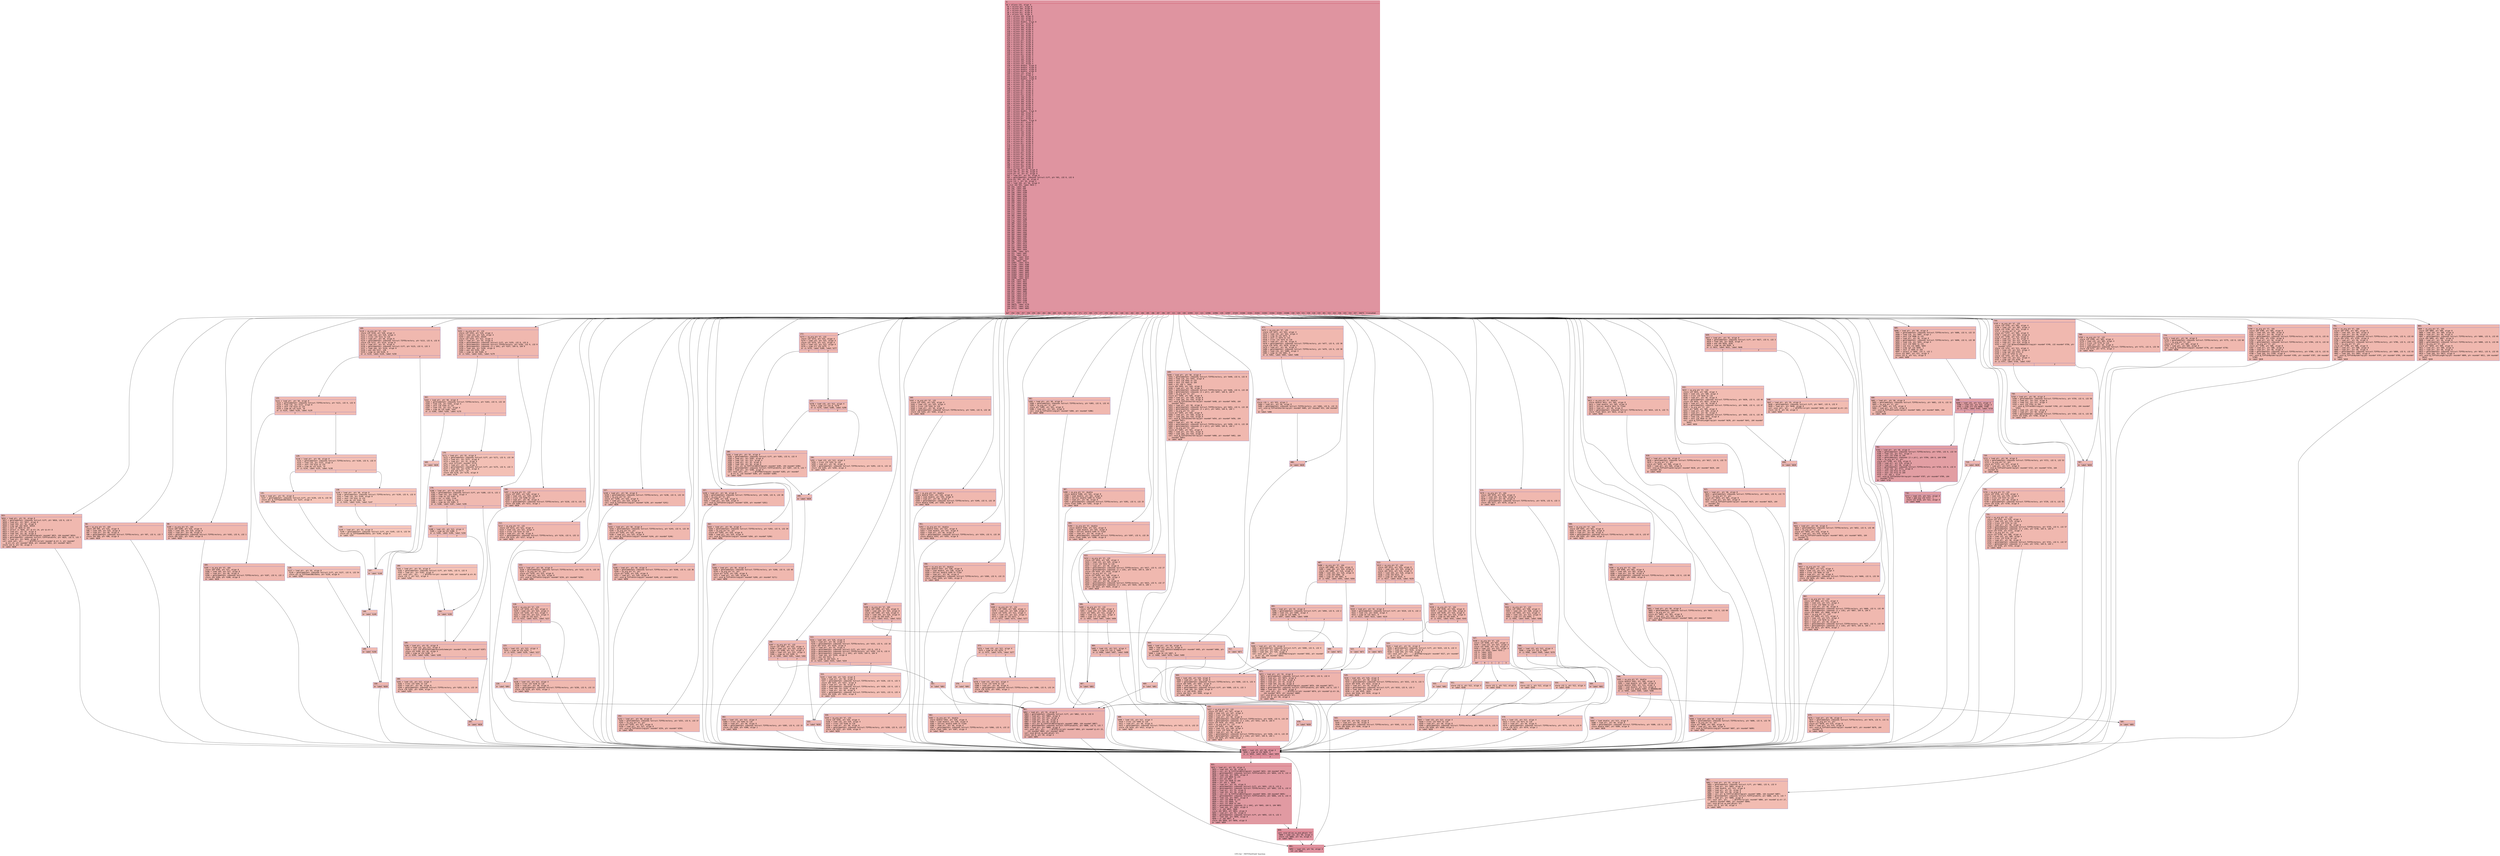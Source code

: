 digraph "CFG for '_TIFFVSetField' function" {
	label="CFG for '_TIFFVSetField' function";

	Node0x6000015cc140 [shape=record,color="#b70d28ff", style=filled, fillcolor="#b70d2870" fontname="Courier",label="{3:\l|  %4 = alloca i32, align 4\l  %5 = alloca ptr, align 8\l  %6 = alloca i64, align 8\l  %7 = alloca ptr, align 8\l  %8 = alloca ptr, align 8\l  %9 = alloca i32, align 4\l  %10 = alloca i64, align 8\l  %11 = alloca i32, align 4\l  %12 = alloca i32, align 4\l  %13 = alloca double, align 8\l  %14 = alloca ptr, align 8\l  %15 = alloca i64, align 8\l  %16 = alloca i64, align 8\l  %17 = alloca i64, align 8\l  %18 = alloca i32, align 4\l  %19 = alloca i32, align 4\l  %20 = alloca i32, align 4\l  %21 = alloca i32, align 4\l  %22 = alloca i32, align 4\l  %23 = alloca ptr, align 8\l  %24 = alloca ptr, align 8\l  %25 = alloca ptr, align 8\l  %26 = alloca ptr, align 8\l  %27 = alloca ptr, align 8\l  %28 = alloca ptr, align 8\l  %29 = alloca ptr, align 8\l  %30 = alloca ptr, align 8\l  %31 = alloca i32, align 4\l  %32 = alloca i32, align 4\l  %33 = alloca i64, align 8\l  %34 = alloca i32, align 4\l  %35 = alloca i32, align 4\l  %36 = alloca double, align 8\l  %37 = alloca double, align 8\l  %38 = alloca double, align 8\l  %39 = alloca double, align 8\l  %40 = alloca i32, align 4\l  %41 = alloca ptr, align 8\l  %42 = alloca double, align 8\l  %43 = alloca double, align 8\l  %44 = alloca i32, align 4\l  %45 = alloca i32, align 4\l  %46 = alloca i32, align 4\l  %47 = alloca i32, align 4\l  %48 = alloca i32, align 4\l  %49 = alloca ptr, align 8\l  %50 = alloca ptr, align 8\l  %51 = alloca ptr, align 8\l  %52 = alloca i32, align 4\l  %53 = alloca i16, align 2\l  %54 = alloca i64, align 8\l  %55 = alloca i64, align 8\l  %56 = alloca i64, align 8\l  %57 = alloca i32, align 4\l  %58 = alloca i32, align 4\l  %59 = alloca i64, align 8\l  %60 = alloca double, align 8\l  %61 = alloca i64, align 8\l  %62 = alloca i64, align 8\l  %63 = alloca ptr, align 8\l  %64 = alloca ptr, align 8\l  %65 = alloca double, align 8\l  %66 = alloca ptr, align 8\l  %67 = alloca ptr, align 8\l  %68 = alloca i32, align 4\l  %69 = alloca ptr, align 8\l  %70 = alloca ptr, align 8\l  %71 = alloca i32, align 4\l  %72 = alloca i32, align 4\l  %73 = alloca i32, align 4\l  %74 = alloca ptr, align 8\l  %75 = alloca ptr, align 8\l  %76 = alloca ptr, align 8\l  %77 = alloca ptr, align 8\l  %78 = alloca i32, align 4\l  %79 = alloca i32, align 4\l  %80 = alloca i32, align 4\l  %81 = alloca i32, align 4\l  %82 = alloca ptr, align 8\l  %83 = alloca i32, align 4\l  %84 = alloca ptr, align 8\l  %85 = alloca i64, align 8\l  %86 = alloca ptr, align 8\l  %87 = alloca i64, align 8\l  %88 = alloca ptr, align 8\l  %89 = alloca i64, align 8\l  %90 = alloca ptr, align 8\l  store ptr %0, ptr %5, align 8\l  store i64 %1, ptr %6, align 8\l  store ptr %2, ptr %7, align 8\l  %91 = load ptr, ptr %5, align 8\l  %92 = getelementptr inbounds %struct.tiff, ptr %91, i32 0, i32 6\l  store ptr %92, ptr %8, align 8\l  store i32 1, ptr %9, align 4\l  %93 = load i64, ptr %6, align 8\l  switch i64 %93, label %815 [\l    i64 254, label %94\l    i64 256, label %99\l    i64 257, label %104\l    i64 258, label %109\l    i64 259, label %151\l    i64 262, label %206\l    i64 263, label %212\l    i64 266, label %218\l    i64 269, label %232\l    i64 315, label %237\l    i64 306, label %242\l    i64 316, label %247\l    i64 270, label %252\l    i64 271, label %257\l    i64 272, label %262\l    i64 305, label %267\l    i64 274, label %272\l    i64 277, label %296\l    i64 278, label %307\l    i64 280, label %334\l    i64 281, label %340\l    i64 340, label %346\l    i64 341, label %351\l    i64 282, label %356\l    i64 283, label %362\l    i64 284, label %368\l    i64 285, label %382\l    i64 286, label %387\l    i64 287, label %393\l    i64 296, label %399\l    i64 297, label %413\l    i64 321, label %426\l    i64 320, label %439\l    i64 338, label %464\l    i64 32995, label %471\l    i64 322, label %487\l    i64 323, label %512\l    i64 32998, label %537\l    i64 32996, label %547\l    i64 339, label %561\l    i64 32997, label %575\l    i64 37439, label %580\l    i64 33300, label %590\l    i64 33301, label %595\l    i64 33302, label %600\l    i64 33303, label %605\l    i64 33304, label %610\l    i64 33305, label %616\l    i64 33306, label %621\l    i64 330, label %626\l    i64 529, label %651\l    i64 531, label %656\l    i64 530, label %662\l    i64 318, label %675\l    i64 319, label %680\l    i64 301, label %685\l    i64 532, label %720\l    i64 332, label %725\l    i64 336, label %731\l    i64 333, label %744\l    i64 334, label %768\l    i64 337, label %774\l    i64 34675, label %779\l    i64 34377, label %791\l    i64 33723, label %803\l  ]\l|{<s0>def|<s1>254|<s2>256|<s3>257|<s4>258|<s5>259|<s6>262|<s7>263|<s8>266|<s9>269|<s10>315|<s11>306|<s12>316|<s13>270|<s14>271|<s15>272|<s16>305|<s17>274|<s18>277|<s19>278|<s20>280|<s21>281|<s22>340|<s23>341|<s24>282|<s25>283|<s26>284|<s27>285|<s28>286|<s29>287|<s30>296|<s31>297|<s32>321|<s33>320|<s34>338|<s35>32995|<s36>322|<s37>323|<s38>32998|<s39>32996|<s40>339|<s41>32997|<s42>37439|<s43>33300|<s44>33301|<s45>33302|<s46>33303|<s47>33304|<s48>33305|<s49>33306|<s50>330|<s51>529|<s52>531|<s53>530|<s54>318|<s55>319|<s56>301|<s57>532|<s58>332|<s59>336|<s60>333|<s61>334|<s62>337|<s63>34675|<s64>truncated...}}"];
	Node0x6000015cc140:s0 -> Node0x6000015cecb0[tooltip="3 -> 815\nProbability 1.52%" ];
	Node0x6000015cc140:s1 -> Node0x6000015cc190[tooltip="3 -> 94\nProbability 1.52%" ];
	Node0x6000015cc140:s2 -> Node0x6000015cc1e0[tooltip="3 -> 99\nProbability 1.52%" ];
	Node0x6000015cc140:s3 -> Node0x6000015cc230[tooltip="3 -> 104\nProbability 1.52%" ];
	Node0x6000015cc140:s4 -> Node0x6000015cc280[tooltip="3 -> 109\nProbability 1.52%" ];
	Node0x6000015cc140:s5 -> Node0x6000015cc5f0[tooltip="3 -> 151\nProbability 1.52%" ];
	Node0x6000015cc140:s6 -> Node0x6000015cc960[tooltip="3 -> 206\nProbability 1.52%" ];
	Node0x6000015cc140:s7 -> Node0x6000015cc9b0[tooltip="3 -> 212\nProbability 1.52%" ];
	Node0x6000015cc140:s8 -> Node0x6000015cca00[tooltip="3 -> 218\nProbability 1.52%" ];
	Node0x6000015cc140:s9 -> Node0x6000015ccb40[tooltip="3 -> 232\nProbability 1.52%" ];
	Node0x6000015cc140:s10 -> Node0x6000015ccb90[tooltip="3 -> 237\nProbability 1.52%" ];
	Node0x6000015cc140:s11 -> Node0x6000015ccbe0[tooltip="3 -> 242\nProbability 1.52%" ];
	Node0x6000015cc140:s12 -> Node0x6000015ccc30[tooltip="3 -> 247\nProbability 1.52%" ];
	Node0x6000015cc140:s13 -> Node0x6000015ccc80[tooltip="3 -> 252\nProbability 1.52%" ];
	Node0x6000015cc140:s14 -> Node0x6000015cccd0[tooltip="3 -> 257\nProbability 1.52%" ];
	Node0x6000015cc140:s15 -> Node0x6000015ccd20[tooltip="3 -> 262\nProbability 1.52%" ];
	Node0x6000015cc140:s16 -> Node0x6000015ccd70[tooltip="3 -> 267\nProbability 1.52%" ];
	Node0x6000015cc140:s17 -> Node0x6000015ccdc0[tooltip="3 -> 272\nProbability 1.52%" ];
	Node0x6000015cc140:s18 -> Node0x6000015ccf50[tooltip="3 -> 296\nProbability 1.52%" ];
	Node0x6000015cc140:s19 -> Node0x6000015cd040[tooltip="3 -> 307\nProbability 1.52%" ];
	Node0x6000015cc140:s20 -> Node0x6000015cd1d0[tooltip="3 -> 334\nProbability 1.52%" ];
	Node0x6000015cc140:s21 -> Node0x6000015cd220[tooltip="3 -> 340\nProbability 1.52%" ];
	Node0x6000015cc140:s22 -> Node0x6000015cd270[tooltip="3 -> 346\nProbability 1.52%" ];
	Node0x6000015cc140:s23 -> Node0x6000015cd2c0[tooltip="3 -> 351\nProbability 1.52%" ];
	Node0x6000015cc140:s24 -> Node0x6000015cd310[tooltip="3 -> 356\nProbability 1.52%" ];
	Node0x6000015cc140:s25 -> Node0x6000015cd360[tooltip="3 -> 362\nProbability 1.52%" ];
	Node0x6000015cc140:s26 -> Node0x6000015cd3b0[tooltip="3 -> 368\nProbability 1.52%" ];
	Node0x6000015cc140:s27 -> Node0x6000015cd4f0[tooltip="3 -> 382\nProbability 1.52%" ];
	Node0x6000015cc140:s28 -> Node0x6000015cd540[tooltip="3 -> 387\nProbability 1.52%" ];
	Node0x6000015cc140:s29 -> Node0x6000015cd590[tooltip="3 -> 393\nProbability 1.52%" ];
	Node0x6000015cc140:s30 -> Node0x6000015cd5e0[tooltip="3 -> 399\nProbability 1.52%" ];
	Node0x6000015cc140:s31 -> Node0x6000015cd720[tooltip="3 -> 413\nProbability 1.52%" ];
	Node0x6000015cc140:s32 -> Node0x6000015cd770[tooltip="3 -> 426\nProbability 1.52%" ];
	Node0x6000015cc140:s33 -> Node0x6000015cd7c0[tooltip="3 -> 439\nProbability 1.52%" ];
	Node0x6000015cc140:s34 -> Node0x6000015cd810[tooltip="3 -> 464\nProbability 1.52%" ];
	Node0x6000015cc140:s35 -> Node0x6000015cd900[tooltip="3 -> 471\nProbability 1.52%" ];
	Node0x6000015cc140:s36 -> Node0x6000015cd9f0[tooltip="3 -> 487\nProbability 1.52%" ];
	Node0x6000015cc140:s37 -> Node0x6000015cdb80[tooltip="3 -> 512\nProbability 1.52%" ];
	Node0x6000015cc140:s38 -> Node0x6000015cdd10[tooltip="3 -> 537\nProbability 1.52%" ];
	Node0x6000015cc140:s39 -> Node0x6000015cde00[tooltip="3 -> 547\nProbability 1.52%" ];
	Node0x6000015cc140:s40 -> Node0x6000015ce030[tooltip="3 -> 561\nProbability 1.52%" ];
	Node0x6000015cc140:s41 -> Node0x6000015ce170[tooltip="3 -> 575\nProbability 1.52%" ];
	Node0x6000015cc140:s42 -> Node0x6000015ce1c0[tooltip="3 -> 580\nProbability 1.52%" ];
	Node0x6000015cc140:s43 -> Node0x6000015ce2b0[tooltip="3 -> 590\nProbability 1.52%" ];
	Node0x6000015cc140:s44 -> Node0x6000015ce300[tooltip="3 -> 595\nProbability 1.52%" ];
	Node0x6000015cc140:s45 -> Node0x6000015ce350[tooltip="3 -> 600\nProbability 1.52%" ];
	Node0x6000015cc140:s46 -> Node0x6000015ce3a0[tooltip="3 -> 605\nProbability 1.52%" ];
	Node0x6000015cc140:s47 -> Node0x6000015ce3f0[tooltip="3 -> 610\nProbability 1.52%" ];
	Node0x6000015cc140:s48 -> Node0x6000015ce440[tooltip="3 -> 616\nProbability 1.52%" ];
	Node0x6000015cc140:s49 -> Node0x6000015ce490[tooltip="3 -> 621\nProbability 1.52%" ];
	Node0x6000015cc140:s50 -> Node0x6000015ce4e0[tooltip="3 -> 626\nProbability 1.52%" ];
	Node0x6000015cc140:s51 -> Node0x6000015ce620[tooltip="3 -> 651\nProbability 1.52%" ];
	Node0x6000015cc140:s52 -> Node0x6000015ce670[tooltip="3 -> 656\nProbability 1.52%" ];
	Node0x6000015cc140:s53 -> Node0x6000015ce6c0[tooltip="3 -> 662\nProbability 1.52%" ];
	Node0x6000015cc140:s54 -> Node0x6000015ce710[tooltip="3 -> 675\nProbability 1.52%" ];
	Node0x6000015cc140:s55 -> Node0x6000015ce760[tooltip="3 -> 680\nProbability 1.52%" ];
	Node0x6000015cc140:s56 -> Node0x6000015ce7b0[tooltip="3 -> 685\nProbability 1.52%" ];
	Node0x6000015cc140:s57 -> Node0x6000015ce940[tooltip="3 -> 720\nProbability 1.52%" ];
	Node0x6000015cc140:s58 -> Node0x6000015ce990[tooltip="3 -> 725\nProbability 1.52%" ];
	Node0x6000015cc140:s59 -> Node0x6000015ce9e0[tooltip="3 -> 731\nProbability 1.52%" ];
	Node0x6000015cc140:s60 -> Node0x6000015cea30[tooltip="3 -> 744\nProbability 1.52%" ];
	Node0x6000015cc140:s61 -> Node0x6000015ceb20[tooltip="3 -> 768\nProbability 1.52%" ];
	Node0x6000015cc140:s62 -> Node0x6000015ceb70[tooltip="3 -> 774\nProbability 1.52%" ];
	Node0x6000015cc140:s63 -> Node0x6000015cebc0[tooltip="3 -> 779\nProbability 1.52%" ];
	Node0x6000015cc140:s64 -> Node0x6000015cec10[tooltip="3 -> 791\nProbability 1.52%" ];
	Node0x6000015cc140:s64 -> Node0x6000015cec60[tooltip="3 -> 803\nProbability 1.52%" ];
	Node0x6000015cc190 [shape=record,color="#3d50c3ff", style=filled, fillcolor="#dc5d4a70" fontname="Courier",label="{94:\l|  %95 = va_arg ptr %7, i64\l  store i64 %95, ptr %15, align 8\l  %96 = load i64, ptr %15, align 8\l  %97 = load ptr, ptr %8, align 8\l  %98 = getelementptr inbounds %struct.TIFFDirectory, ptr %97, i32 0, i32 7\l  store i64 %96, ptr %98, align 8\l  br label %828\l}"];
	Node0x6000015cc190 -> Node0x6000015ced00[tooltip="94 -> 828\nProbability 100.00%" ];
	Node0x6000015cc1e0 [shape=record,color="#3d50c3ff", style=filled, fillcolor="#dc5d4a70" fontname="Courier",label="{99:\l|  %100 = va_arg ptr %7, i64\l  store i64 %100, ptr %16, align 8\l  %101 = load i64, ptr %16, align 8\l  %102 = load ptr, ptr %8, align 8\l  %103 = getelementptr inbounds %struct.TIFFDirectory, ptr %102, i32 0, i32 1\l  store i64 %101, ptr %103, align 8\l  br label %828\l}"];
	Node0x6000015cc1e0 -> Node0x6000015ced00[tooltip="99 -> 828\nProbability 100.00%" ];
	Node0x6000015cc230 [shape=record,color="#3d50c3ff", style=filled, fillcolor="#dc5d4a70" fontname="Courier",label="{104:\l|  %105 = va_arg ptr %7, i64\l  store i64 %105, ptr %17, align 8\l  %106 = load i64, ptr %17, align 8\l  %107 = load ptr, ptr %8, align 8\l  %108 = getelementptr inbounds %struct.TIFFDirectory, ptr %107, i32 0, i32 2\l  store i64 %106, ptr %108, align 8\l  br label %828\l}"];
	Node0x6000015cc230 -> Node0x6000015ced00[tooltip="104 -> 828\nProbability 100.00%" ];
	Node0x6000015cc280 [shape=record,color="#3d50c3ff", style=filled, fillcolor="#dc5d4a70" fontname="Courier",label="{109:\l|  %110 = va_arg ptr %7, i32\l  store i32 %110, ptr %18, align 4\l  %111 = load i32, ptr %18, align 4\l  %112 = trunc i32 %111 to i16\l  %113 = load ptr, ptr %8, align 8\l  %114 = getelementptr inbounds %struct.TIFFDirectory, ptr %113, i32 0, i32 8\l  store i16 %112, ptr %114, align 8\l  %115 = load ptr, ptr %5, align 8\l  %116 = getelementptr inbounds %struct.tiff, ptr %115, i32 0, i32 3\l  %117 = load i64, ptr %116, align 8\l  %118 = and i64 %117, 128\l  %119 = icmp ne i64 %118, 0\l  br i1 %119, label %120, label %150\l|{<s0>T|<s1>F}}"];
	Node0x6000015cc280:s0 -> Node0x6000015cc2d0[tooltip="109 -> 120\nProbability 50.00%" ];
	Node0x6000015cc280:s1 -> Node0x6000015cc5a0[tooltip="109 -> 150\nProbability 50.00%" ];
	Node0x6000015cc2d0 [shape=record,color="#3d50c3ff", style=filled, fillcolor="#e1675170" fontname="Courier",label="{120:\l|  %121 = load ptr, ptr %8, align 8\l  %122 = getelementptr inbounds %struct.TIFFDirectory, ptr %121, i32 0, i32 8\l  %123 = load i16, ptr %122, align 8\l  %124 = zext i16 %123 to i32\l  %125 = icmp eq i32 %124, 16\l  br i1 %125, label %126, label %129\l|{<s0>T|<s1>F}}"];
	Node0x6000015cc2d0:s0 -> Node0x6000015cc320[tooltip="120 -> 126\nProbability 50.00%" ];
	Node0x6000015cc2d0:s1 -> Node0x6000015cc370[tooltip="120 -> 129\nProbability 50.00%" ];
	Node0x6000015cc320 [shape=record,color="#3d50c3ff", style=filled, fillcolor="#e5705870" fontname="Courier",label="{126:\l|  %127 = load ptr, ptr %5, align 8\l  %128 = getelementptr inbounds %struct.tiff, ptr %127, i32 0, i32 54\l  store ptr @_TIFFSwab16BitData, ptr %128, align 8\l  br label %149\l}"];
	Node0x6000015cc320 -> Node0x6000015cc550[tooltip="126 -> 149\nProbability 100.00%" ];
	Node0x6000015cc370 [shape=record,color="#3d50c3ff", style=filled, fillcolor="#e5705870" fontname="Courier",label="{129:\l|  %130 = load ptr, ptr %8, align 8\l  %131 = getelementptr inbounds %struct.TIFFDirectory, ptr %130, i32 0, i32 8\l  %132 = load i16, ptr %131, align 8\l  %133 = zext i16 %132 to i32\l  %134 = icmp eq i32 %133, 32\l  br i1 %134, label %135, label %138\l|{<s0>T|<s1>F}}"];
	Node0x6000015cc370:s0 -> Node0x6000015cc3c0[tooltip="129 -> 135\nProbability 50.00%" ];
	Node0x6000015cc370:s1 -> Node0x6000015cc410[tooltip="129 -> 138\nProbability 50.00%" ];
	Node0x6000015cc3c0 [shape=record,color="#3d50c3ff", style=filled, fillcolor="#e97a5f70" fontname="Courier",label="{135:\l|  %136 = load ptr, ptr %5, align 8\l  %137 = getelementptr inbounds %struct.tiff, ptr %136, i32 0, i32 54\l  store ptr @_TIFFSwab32BitData, ptr %137, align 8\l  br label %148\l}"];
	Node0x6000015cc3c0 -> Node0x6000015cc500[tooltip="135 -> 148\nProbability 100.00%" ];
	Node0x6000015cc410 [shape=record,color="#3d50c3ff", style=filled, fillcolor="#e97a5f70" fontname="Courier",label="{138:\l|  %139 = load ptr, ptr %8, align 8\l  %140 = getelementptr inbounds %struct.TIFFDirectory, ptr %139, i32 0, i32 8\l  %141 = load i16, ptr %140, align 8\l  %142 = zext i16 %141 to i32\l  %143 = icmp eq i32 %142, 64\l  br i1 %143, label %144, label %147\l|{<s0>T|<s1>F}}"];
	Node0x6000015cc410:s0 -> Node0x6000015cc460[tooltip="138 -> 144\nProbability 50.00%" ];
	Node0x6000015cc410:s1 -> Node0x6000015cc4b0[tooltip="138 -> 147\nProbability 50.00%" ];
	Node0x6000015cc460 [shape=record,color="#3d50c3ff", style=filled, fillcolor="#ec7f6370" fontname="Courier",label="{144:\l|  %145 = load ptr, ptr %5, align 8\l  %146 = getelementptr inbounds %struct.tiff, ptr %145, i32 0, i32 54\l  store ptr @_TIFFSwab64BitData, ptr %146, align 8\l  br label %147\l}"];
	Node0x6000015cc460 -> Node0x6000015cc4b0[tooltip="144 -> 147\nProbability 100.00%" ];
	Node0x6000015cc4b0 [shape=record,color="#3d50c3ff", style=filled, fillcolor="#e97a5f70" fontname="Courier",label="{147:\l|  br label %148\l}"];
	Node0x6000015cc4b0 -> Node0x6000015cc500[tooltip="147 -> 148\nProbability 100.00%" ];
	Node0x6000015cc500 [shape=record,color="#3d50c3ff", style=filled, fillcolor="#e5705870" fontname="Courier",label="{148:\l|  br label %149\l}"];
	Node0x6000015cc500 -> Node0x6000015cc550[tooltip="148 -> 149\nProbability 100.00%" ];
	Node0x6000015cc550 [shape=record,color="#3d50c3ff", style=filled, fillcolor="#e1675170" fontname="Courier",label="{149:\l|  br label %150\l}"];
	Node0x6000015cc550 -> Node0x6000015cc5a0[tooltip="149 -> 150\nProbability 100.00%" ];
	Node0x6000015cc5a0 [shape=record,color="#3d50c3ff", style=filled, fillcolor="#dc5d4a70" fontname="Courier",label="{150:\l|  br label %828\l}"];
	Node0x6000015cc5a0 -> Node0x6000015ced00[tooltip="150 -> 828\nProbability 100.00%" ];
	Node0x6000015cc5f0 [shape=record,color="#3d50c3ff", style=filled, fillcolor="#dc5d4a70" fontname="Courier",label="{151:\l|  %152 = va_arg ptr %7, i32\l  store i32 %152, ptr %19, align 4\l  %153 = load i32, ptr %19, align 4\l  %154 = and i32 %153, 65535\l  store i32 %154, ptr %12, align 4\l  %155 = load ptr, ptr %5, align 8\l  %156 = getelementptr inbounds %struct.tiff, ptr %155, i32 0, i32 6\l  %157 = getelementptr inbounds %struct.TIFFDirectory, ptr %156, i32 0, i32 0\l  %158 = getelementptr inbounds [3 x i64], ptr %157, i64 0, i64 0\l  %159 = load i64, ptr %158, align 8\l  %160 = and i64 %159, 128\l  %161 = icmp ne i64 %160, 0\l  br i1 %161, label %162, label %179\l|{<s0>T|<s1>F}}"];
	Node0x6000015cc5f0:s0 -> Node0x6000015cc640[tooltip="151 -> 162\nProbability 50.00%" ];
	Node0x6000015cc5f0:s1 -> Node0x6000015cc730[tooltip="151 -> 179\nProbability 50.00%" ];
	Node0x6000015cc640 [shape=record,color="#3d50c3ff", style=filled, fillcolor="#e1675170" fontname="Courier",label="{162:\l|  %163 = load ptr, ptr %8, align 8\l  %164 = getelementptr inbounds %struct.TIFFDirectory, ptr %163, i32 0, i32 10\l  %165 = load i16, ptr %164, align 4\l  %166 = zext i16 %165 to i32\l  %167 = load i32, ptr %12, align 4\l  %168 = icmp eq i32 %166, %167\l  br i1 %168, label %169, label %170\l|{<s0>T|<s1>F}}"];
	Node0x6000015cc640:s0 -> Node0x6000015cc690[tooltip="162 -> 169\nProbability 50.00%" ];
	Node0x6000015cc640:s1 -> Node0x6000015cc6e0[tooltip="162 -> 170\nProbability 50.00%" ];
	Node0x6000015cc690 [shape=record,color="#3d50c3ff", style=filled, fillcolor="#e5705870" fontname="Courier",label="{169:\l|  br label %828\l}"];
	Node0x6000015cc690 -> Node0x6000015ced00[tooltip="169 -> 828\nProbability 100.00%" ];
	Node0x6000015cc6e0 [shape=record,color="#3d50c3ff", style=filled, fillcolor="#e5705870" fontname="Courier",label="{170:\l|  %171 = load ptr, ptr %5, align 8\l  %172 = getelementptr inbounds %struct.tiff, ptr %171, i32 0, i32 34\l  %173 = load ptr, ptr %172, align 8\l  %174 = load ptr, ptr %5, align 8\l  call void %173(ptr noundef %174)\l  %175 = load ptr, ptr %5, align 8\l  %176 = getelementptr inbounds %struct.tiff, ptr %175, i32 0, i32 3\l  %177 = load i64, ptr %176, align 8\l  %178 = and i64 %177, -33\l  store i64 %178, ptr %176, align 8\l  br label %179\l}"];
	Node0x6000015cc6e0 -> Node0x6000015cc730[tooltip="170 -> 179\nProbability 100.00%" ];
	Node0x6000015cc730 [shape=record,color="#3d50c3ff", style=filled, fillcolor="#de614d70" fontname="Courier",label="{179:\l|  %180 = load ptr, ptr %5, align 8\l  %181 = getelementptr inbounds %struct.tiff, ptr %180, i32 0, i32 2\l  %182 = load i32, ptr %181, align 4\l  %183 = icmp ne i32 %182, 0\l  %184 = xor i1 %183, true\l  %185 = zext i1 %184 to i32\l  %186 = icmp eq i32 %185, 0\l  br i1 %186, label %187, label %195\l|{<s0>T|<s1>F}}"];
	Node0x6000015cc730:s0 -> Node0x6000015cc780[tooltip="179 -> 187\nProbability 37.50%" ];
	Node0x6000015cc730:s1 -> Node0x6000015cc870[tooltip="179 -> 195\nProbability 62.50%" ];
	Node0x6000015cc780 [shape=record,color="#3d50c3ff", style=filled, fillcolor="#e36c5570" fontname="Courier",label="{187:\l|  %188 = load i32, ptr %12, align 4\l  %189 = icmp eq i32 %188, 5\l  br i1 %189, label %190, label %194\l|{<s0>T|<s1>F}}"];
	Node0x6000015cc780:s0 -> Node0x6000015cc7d0[tooltip="187 -> 190\nProbability 50.00%" ];
	Node0x6000015cc780:s1 -> Node0x6000015cc820[tooltip="187 -> 194\nProbability 50.00%" ];
	Node0x6000015cc7d0 [shape=record,color="#3d50c3ff", style=filled, fillcolor="#e8765c70" fontname="Courier",label="{190:\l|  %191 = load ptr, ptr %5, align 8\l  %192 = getelementptr inbounds %struct.tiff, ptr %191, i32 0, i32 0\l  %193 = load ptr, ptr %192, align 8\l  call void (ptr, ptr, ...) @TIFFError(ptr noundef %193, ptr noundef @.str.8)\l  store i32 1, ptr %12, align 4\l  br label %194\l}"];
	Node0x6000015cc7d0 -> Node0x6000015cc820[tooltip="190 -> 194\nProbability 100.00%" ];
	Node0x6000015cc820 [shape=record,color="#3d50c3ff", style=filled, fillcolor="#e36c5570" fontname="Courier",label="{194:\l|  br label %195\l}"];
	Node0x6000015cc820 -> Node0x6000015cc870[tooltip="194 -> 195\nProbability 100.00%" ];
	Node0x6000015cc870 [shape=record,color="#3d50c3ff", style=filled, fillcolor="#de614d70" fontname="Courier",label="{195:\l|  %196 = load ptr, ptr %5, align 8\l  %197 = load i32, ptr %12, align 4\l  %198 = call i32 @TIFFSetCompressionScheme(ptr noundef %196, i32 noundef %197)\l  store i32 %198, ptr %9, align 4\l  %199 = icmp ne i32 %198, 0\l  br i1 %199, label %200, label %205\l|{<s0>T|<s1>F}}"];
	Node0x6000015cc870:s0 -> Node0x6000015cc8c0[tooltip="195 -> 200\nProbability 62.50%" ];
	Node0x6000015cc870:s1 -> Node0x6000015cc910[tooltip="195 -> 205\nProbability 37.50%" ];
	Node0x6000015cc8c0 [shape=record,color="#3d50c3ff", style=filled, fillcolor="#e1675170" fontname="Courier",label="{200:\l|  %201 = load i32, ptr %12, align 4\l  %202 = trunc i32 %201 to i16\l  %203 = load ptr, ptr %8, align 8\l  %204 = getelementptr inbounds %struct.TIFFDirectory, ptr %203, i32 0, i32 10\l  store i16 %202, ptr %204, align 4\l  br label %205\l}"];
	Node0x6000015cc8c0 -> Node0x6000015cc910[tooltip="200 -> 205\nProbability 100.00%" ];
	Node0x6000015cc910 [shape=record,color="#3d50c3ff", style=filled, fillcolor="#de614d70" fontname="Courier",label="{205:\l|  br label %828\l}"];
	Node0x6000015cc910 -> Node0x6000015ced00[tooltip="205 -> 828\nProbability 100.00%" ];
	Node0x6000015cc960 [shape=record,color="#3d50c3ff", style=filled, fillcolor="#dc5d4a70" fontname="Courier",label="{206:\l|  %207 = va_arg ptr %7, i32\l  store i32 %207, ptr %20, align 4\l  %208 = load i32, ptr %20, align 4\l  %209 = trunc i32 %208 to i16\l  %210 = load ptr, ptr %8, align 8\l  %211 = getelementptr inbounds %struct.TIFFDirectory, ptr %210, i32 0, i32 11\l  store i16 %209, ptr %211, align 2\l  br label %828\l}"];
	Node0x6000015cc960 -> Node0x6000015ced00[tooltip="206 -> 828\nProbability 100.00%" ];
	Node0x6000015cc9b0 [shape=record,color="#3d50c3ff", style=filled, fillcolor="#dc5d4a70" fontname="Courier",label="{212:\l|  %213 = va_arg ptr %7, i32\l  store i32 %213, ptr %21, align 4\l  %214 = load i32, ptr %21, align 4\l  %215 = trunc i32 %214 to i16\l  %216 = load ptr, ptr %8, align 8\l  %217 = getelementptr inbounds %struct.TIFFDirectory, ptr %216, i32 0, i32 12\l  store i16 %215, ptr %217, align 8\l  br label %828\l}"];
	Node0x6000015cc9b0 -> Node0x6000015ced00[tooltip="212 -> 828\nProbability 100.00%" ];
	Node0x6000015cca00 [shape=record,color="#3d50c3ff", style=filled, fillcolor="#dc5d4a70" fontname="Courier",label="{218:\l|  %219 = va_arg ptr %7, i32\l  store i32 %219, ptr %22, align 4\l  %220 = load i32, ptr %22, align 4\l  store i32 %220, ptr %12, align 4\l  %221 = load i32, ptr %12, align 4\l  %222 = icmp ne i32 %221, 2\l  br i1 %222, label %223, label %227\l|{<s0>T|<s1>F}}"];
	Node0x6000015cca00:s0 -> Node0x6000015cca50[tooltip="218 -> 223\nProbability 50.00%" ];
	Node0x6000015cca00:s1 -> Node0x6000015ccaf0[tooltip="218 -> 227\nProbability 50.00%" ];
	Node0x6000015cca50 [shape=record,color="#3d50c3ff", style=filled, fillcolor="#e1675170" fontname="Courier",label="{223:\l|  %224 = load i32, ptr %12, align 4\l  %225 = icmp ne i32 %224, 1\l  br i1 %225, label %226, label %227\l|{<s0>T|<s1>F}}"];
	Node0x6000015cca50:s0 -> Node0x6000015ccaa0[tooltip="223 -> 226\nProbability 50.00%" ];
	Node0x6000015cca50:s1 -> Node0x6000015ccaf0[tooltip="223 -> 227\nProbability 50.00%" ];
	Node0x6000015ccaa0 [shape=record,color="#3d50c3ff", style=filled, fillcolor="#e5705870" fontname="Courier",label="{226:\l|  br label %861\l}"];
	Node0x6000015ccaa0 -> Node0x6000015cedf0[tooltip="226 -> 861\nProbability 100.00%" ];
	Node0x6000015ccaf0 [shape=record,color="#3d50c3ff", style=filled, fillcolor="#de614d70" fontname="Courier",label="{227:\l|  %228 = load i32, ptr %12, align 4\l  %229 = trunc i32 %228 to i16\l  %230 = load ptr, ptr %8, align 8\l  %231 = getelementptr inbounds %struct.TIFFDirectory, ptr %230, i32 0, i32 13\l  store i16 %229, ptr %231, align 2\l  br label %828\l}"];
	Node0x6000015ccaf0 -> Node0x6000015ced00[tooltip="227 -> 828\nProbability 100.00%" ];
	Node0x6000015ccb40 [shape=record,color="#3d50c3ff", style=filled, fillcolor="#dc5d4a70" fontname="Courier",label="{232:\l|  %233 = load ptr, ptr %8, align 8\l  %234 = getelementptr inbounds %struct.TIFFDirectory, ptr %233, i32 0, i32 33\l  %235 = va_arg ptr %7, ptr\l  store ptr %235, ptr %23, align 8\l  %236 = load ptr, ptr %23, align 8\l  call void @_TIFFsetString(ptr noundef %234, ptr noundef %236)\l  br label %828\l}"];
	Node0x6000015ccb40 -> Node0x6000015ced00[tooltip="232 -> 828\nProbability 100.00%" ];
	Node0x6000015ccb90 [shape=record,color="#3d50c3ff", style=filled, fillcolor="#dc5d4a70" fontname="Courier",label="{237:\l|  %238 = load ptr, ptr %8, align 8\l  %239 = getelementptr inbounds %struct.TIFFDirectory, ptr %238, i32 0, i32 34\l  %240 = va_arg ptr %7, ptr\l  store ptr %240, ptr %24, align 8\l  %241 = load ptr, ptr %24, align 8\l  call void @_TIFFsetString(ptr noundef %239, ptr noundef %241)\l  br label %828\l}"];
	Node0x6000015ccb90 -> Node0x6000015ced00[tooltip="237 -> 828\nProbability 100.00%" ];
	Node0x6000015ccbe0 [shape=record,color="#3d50c3ff", style=filled, fillcolor="#dc5d4a70" fontname="Courier",label="{242:\l|  %243 = load ptr, ptr %8, align 8\l  %244 = getelementptr inbounds %struct.TIFFDirectory, ptr %243, i32 0, i32 35\l  %245 = va_arg ptr %7, ptr\l  store ptr %245, ptr %25, align 8\l  %246 = load ptr, ptr %25, align 8\l  call void @_TIFFsetString(ptr noundef %244, ptr noundef %246)\l  br label %828\l}"];
	Node0x6000015ccbe0 -> Node0x6000015ced00[tooltip="242 -> 828\nProbability 100.00%" ];
	Node0x6000015ccc30 [shape=record,color="#3d50c3ff", style=filled, fillcolor="#dc5d4a70" fontname="Courier",label="{247:\l|  %248 = load ptr, ptr %8, align 8\l  %249 = getelementptr inbounds %struct.TIFFDirectory, ptr %248, i32 0, i32 36\l  %250 = va_arg ptr %7, ptr\l  store ptr %250, ptr %26, align 8\l  %251 = load ptr, ptr %26, align 8\l  call void @_TIFFsetString(ptr noundef %249, ptr noundef %251)\l  br label %828\l}"];
	Node0x6000015ccc30 -> Node0x6000015ced00[tooltip="247 -> 828\nProbability 100.00%" ];
	Node0x6000015ccc80 [shape=record,color="#3d50c3ff", style=filled, fillcolor="#dc5d4a70" fontname="Courier",label="{252:\l|  %253 = load ptr, ptr %8, align 8\l  %254 = getelementptr inbounds %struct.TIFFDirectory, ptr %253, i32 0, i32 37\l  %255 = va_arg ptr %7, ptr\l  store ptr %255, ptr %27, align 8\l  %256 = load ptr, ptr %27, align 8\l  call void @_TIFFsetString(ptr noundef %254, ptr noundef %256)\l  br label %828\l}"];
	Node0x6000015ccc80 -> Node0x6000015ced00[tooltip="252 -> 828\nProbability 100.00%" ];
	Node0x6000015cccd0 [shape=record,color="#3d50c3ff", style=filled, fillcolor="#dc5d4a70" fontname="Courier",label="{257:\l|  %258 = load ptr, ptr %8, align 8\l  %259 = getelementptr inbounds %struct.TIFFDirectory, ptr %258, i32 0, i32 38\l  %260 = va_arg ptr %7, ptr\l  store ptr %260, ptr %28, align 8\l  %261 = load ptr, ptr %28, align 8\l  call void @_TIFFsetString(ptr noundef %259, ptr noundef %261)\l  br label %828\l}"];
	Node0x6000015cccd0 -> Node0x6000015ced00[tooltip="257 -> 828\nProbability 100.00%" ];
	Node0x6000015ccd20 [shape=record,color="#3d50c3ff", style=filled, fillcolor="#dc5d4a70" fontname="Courier",label="{262:\l|  %263 = load ptr, ptr %8, align 8\l  %264 = getelementptr inbounds %struct.TIFFDirectory, ptr %263, i32 0, i32 39\l  %265 = va_arg ptr %7, ptr\l  store ptr %265, ptr %29, align 8\l  %266 = load ptr, ptr %29, align 8\l  call void @_TIFFsetString(ptr noundef %264, ptr noundef %266)\l  br label %828\l}"];
	Node0x6000015ccd20 -> Node0x6000015ced00[tooltip="262 -> 828\nProbability 100.00%" ];
	Node0x6000015ccd70 [shape=record,color="#3d50c3ff", style=filled, fillcolor="#dc5d4a70" fontname="Courier",label="{267:\l|  %268 = load ptr, ptr %8, align 8\l  %269 = getelementptr inbounds %struct.TIFFDirectory, ptr %268, i32 0, i32 40\l  %270 = va_arg ptr %7, ptr\l  store ptr %270, ptr %30, align 8\l  %271 = load ptr, ptr %30, align 8\l  call void @_TIFFsetString(ptr noundef %269, ptr noundef %271)\l  br label %828\l}"];
	Node0x6000015ccd70 -> Node0x6000015ced00[tooltip="267 -> 828\nProbability 100.00%" ];
	Node0x6000015ccdc0 [shape=record,color="#3d50c3ff", style=filled, fillcolor="#dc5d4a70" fontname="Courier",label="{272:\l|  %273 = va_arg ptr %7, i32\l  store i32 %273, ptr %31, align 4\l  %274 = load i32, ptr %31, align 4\l  store i32 %274, ptr %12, align 4\l  %275 = load i32, ptr %12, align 4\l  %276 = icmp slt i32 %275, 1\l  br i1 %276, label %280, label %277\l|{<s0>T|<s1>F}}"];
	Node0x6000015ccdc0:s0 -> Node0x6000015cce60[tooltip="272 -> 280\nProbability 37.50%" ];
	Node0x6000015ccdc0:s1 -> Node0x6000015cce10[tooltip="272 -> 277\nProbability 62.50%" ];
	Node0x6000015cce10 [shape=record,color="#3d50c3ff", style=filled, fillcolor="#de614d70" fontname="Courier",label="{277:\l|  %278 = load i32, ptr %12, align 4\l  %279 = icmp slt i32 8, %278\l  br i1 %279, label %280, label %290\l|{<s0>T|<s1>F}}"];
	Node0x6000015cce10:s0 -> Node0x6000015cce60[tooltip="277 -> 280\nProbability 50.00%" ];
	Node0x6000015cce10:s1 -> Node0x6000015cceb0[tooltip="277 -> 290\nProbability 50.00%" ];
	Node0x6000015cce60 [shape=record,color="#3d50c3ff", style=filled, fillcolor="#de614d70" fontname="Courier",label="{280:\l|  %281 = load ptr, ptr %5, align 8\l  %282 = getelementptr inbounds %struct.tiff, ptr %281, i32 0, i32 0\l  %283 = load ptr, ptr %282, align 8\l  %284 = load i32, ptr %12, align 4\l  %285 = load ptr, ptr %5, align 8\l  %286 = load i64, ptr %6, align 8\l  %287 = call ptr @_TIFFFieldWithTag(ptr noundef %285, i64 noundef %286)\l  %288 = getelementptr inbounds %struct.TIFFFieldInfo, ptr %287, i32 0, i32 7\l  %289 = load ptr, ptr %288, align 8\l  call void (ptr, ptr, ...) @TIFFWarning(ptr noundef %283, ptr noundef\l... @.str.9, i32 noundef %284, ptr noundef %289)\l  br label %295\l}"];
	Node0x6000015cce60 -> Node0x6000015ccf00[tooltip="280 -> 295\nProbability 100.00%" ];
	Node0x6000015cceb0 [shape=record,color="#3d50c3ff", style=filled, fillcolor="#e36c5570" fontname="Courier",label="{290:\l|  %291 = load i32, ptr %12, align 4\l  %292 = trunc i32 %291 to i16\l  %293 = load ptr, ptr %8, align 8\l  %294 = getelementptr inbounds %struct.TIFFDirectory, ptr %293, i32 0, i32 14\l  store i16 %292, ptr %294, align 4\l  br label %295\l}"];
	Node0x6000015cceb0 -> Node0x6000015ccf00[tooltip="290 -> 295\nProbability 100.00%" ];
	Node0x6000015ccf00 [shape=record,color="#3d50c3ff", style=filled, fillcolor="#dc5d4a70" fontname="Courier",label="{295:\l|  br label %828\l}"];
	Node0x6000015ccf00 -> Node0x6000015ced00[tooltip="295 -> 828\nProbability 100.00%" ];
	Node0x6000015ccf50 [shape=record,color="#3d50c3ff", style=filled, fillcolor="#dc5d4a70" fontname="Courier",label="{296:\l|  %297 = va_arg ptr %7, i32\l  store i32 %297, ptr %32, align 4\l  %298 = load i32, ptr %32, align 4\l  store i32 %298, ptr %12, align 4\l  %299 = load i32, ptr %12, align 4\l  %300 = icmp eq i32 %299, 0\l  br i1 %300, label %301, label %302\l|{<s0>T|<s1>F}}"];
	Node0x6000015ccf50:s0 -> Node0x6000015ccfa0[tooltip="296 -> 301\nProbability 37.50%" ];
	Node0x6000015ccf50:s1 -> Node0x6000015ccff0[tooltip="296 -> 302\nProbability 62.50%" ];
	Node0x6000015ccfa0 [shape=record,color="#3d50c3ff", style=filled, fillcolor="#e36c5570" fontname="Courier",label="{301:\l|  br label %861\l}"];
	Node0x6000015ccfa0 -> Node0x6000015cedf0[tooltip="301 -> 861\nProbability 100.00%" ];
	Node0x6000015ccff0 [shape=record,color="#3d50c3ff", style=filled, fillcolor="#de614d70" fontname="Courier",label="{302:\l|  %303 = load i32, ptr %12, align 4\l  %304 = trunc i32 %303 to i16\l  %305 = load ptr, ptr %8, align 8\l  %306 = getelementptr inbounds %struct.TIFFDirectory, ptr %305, i32 0, i32 15\l  store i16 %304, ptr %306, align 2\l  br label %828\l}"];
	Node0x6000015ccff0 -> Node0x6000015ced00[tooltip="302 -> 828\nProbability 100.00%" ];
	Node0x6000015cd040 [shape=record,color="#3d50c3ff", style=filled, fillcolor="#dc5d4a70" fontname="Courier",label="{307:\l|  %308 = va_arg ptr %7, i64\l  store i64 %308, ptr %33, align 8\l  %309 = load i64, ptr %33, align 8\l  store i64 %309, ptr %10, align 8\l  %310 = load i64, ptr %10, align 8\l  %311 = icmp eq i64 %310, 0\l  br i1 %311, label %312, label %313\l|{<s0>T|<s1>F}}"];
	Node0x6000015cd040:s0 -> Node0x6000015cd090[tooltip="307 -> 312\nProbability 37.50%" ];
	Node0x6000015cd040:s1 -> Node0x6000015cd0e0[tooltip="307 -> 313\nProbability 62.50%" ];
	Node0x6000015cd090 [shape=record,color="#3d50c3ff", style=filled, fillcolor="#e36c5570" fontname="Courier",label="{312:\l|  br label %871\l}"];
	Node0x6000015cd090 -> Node0x6000015cee40[tooltip="312 -> 871\nProbability 100.00%" ];
	Node0x6000015cd0e0 [shape=record,color="#3d50c3ff", style=filled, fillcolor="#de614d70" fontname="Courier",label="{313:\l|  %314 = load i64, ptr %10, align 8\l  %315 = load ptr, ptr %8, align 8\l  %316 = getelementptr inbounds %struct.TIFFDirectory, ptr %315, i32 0, i32 16\l  store i64 %314, ptr %316, align 8\l  %317 = load ptr, ptr %5, align 8\l  %318 = getelementptr inbounds %struct.tiff, ptr %317, i32 0, i32 6\l  %319 = getelementptr inbounds %struct.TIFFDirectory, ptr %318, i32 0, i32 0\l  %320 = getelementptr inbounds [3 x i64], ptr %319, i64 0, i64 0\l  %321 = load i64, ptr %320, align 8\l  %322 = and i64 %321, 4\l  %323 = icmp ne i64 %322, 0\l  br i1 %323, label %333, label %324\l|{<s0>T|<s1>F}}"];
	Node0x6000015cd0e0:s0 -> Node0x6000015cd180[tooltip="313 -> 333\nProbability 50.00%" ];
	Node0x6000015cd0e0:s1 -> Node0x6000015cd130[tooltip="313 -> 324\nProbability 50.00%" ];
	Node0x6000015cd130 [shape=record,color="#3d50c3ff", style=filled, fillcolor="#e36c5570" fontname="Courier",label="{324:\l|  %325 = load i64, ptr %10, align 8\l  %326 = load ptr, ptr %8, align 8\l  %327 = getelementptr inbounds %struct.TIFFDirectory, ptr %326, i32 0, i32 5\l  store i64 %325, ptr %327, align 8\l  %328 = load ptr, ptr %8, align 8\l  %329 = getelementptr inbounds %struct.TIFFDirectory, ptr %328, i32 0, i32 1\l  %330 = load i64, ptr %329, align 8\l  %331 = load ptr, ptr %8, align 8\l  %332 = getelementptr inbounds %struct.TIFFDirectory, ptr %331, i32 0, i32 4\l  store i64 %330, ptr %332, align 8\l  br label %333\l}"];
	Node0x6000015cd130 -> Node0x6000015cd180[tooltip="324 -> 333\nProbability 100.00%" ];
	Node0x6000015cd180 [shape=record,color="#3d50c3ff", style=filled, fillcolor="#de614d70" fontname="Courier",label="{333:\l|  br label %828\l}"];
	Node0x6000015cd180 -> Node0x6000015ced00[tooltip="333 -> 828\nProbability 100.00%" ];
	Node0x6000015cd1d0 [shape=record,color="#3d50c3ff", style=filled, fillcolor="#dc5d4a70" fontname="Courier",label="{334:\l|  %335 = va_arg ptr %7, i32\l  store i32 %335, ptr %34, align 4\l  %336 = load i32, ptr %34, align 4\l  %337 = trunc i32 %336 to i16\l  %338 = load ptr, ptr %8, align 8\l  %339 = getelementptr inbounds %struct.TIFFDirectory, ptr %338, i32 0, i32 17\l  store i16 %337, ptr %339, align 8\l  br label %828\l}"];
	Node0x6000015cd1d0 -> Node0x6000015ced00[tooltip="334 -> 828\nProbability 100.00%" ];
	Node0x6000015cd220 [shape=record,color="#3d50c3ff", style=filled, fillcolor="#dc5d4a70" fontname="Courier",label="{340:\l|  %341 = va_arg ptr %7, i32\l  store i32 %341, ptr %35, align 4\l  %342 = load i32, ptr %35, align 4\l  %343 = trunc i32 %342 to i16\l  %344 = load ptr, ptr %8, align 8\l  %345 = getelementptr inbounds %struct.TIFFDirectory, ptr %344, i32 0, i32 18\l  store i16 %343, ptr %345, align 2\l  br label %828\l}"];
	Node0x6000015cd220 -> Node0x6000015ced00[tooltip="340 -> 828\nProbability 100.00%" ];
	Node0x6000015cd270 [shape=record,color="#3d50c3ff", style=filled, fillcolor="#dc5d4a70" fontname="Courier",label="{346:\l|  %347 = va_arg ptr %7, double\l  store double %347, ptr %36, align 8\l  %348 = load double, ptr %36, align 8\l  %349 = load ptr, ptr %8, align 8\l  %350 = getelementptr inbounds %struct.TIFFDirectory, ptr %349, i32 0, i32 19\l  store double %348, ptr %350, align 8\l  br label %828\l}"];
	Node0x6000015cd270 -> Node0x6000015ced00[tooltip="346 -> 828\nProbability 100.00%" ];
	Node0x6000015cd2c0 [shape=record,color="#3d50c3ff", style=filled, fillcolor="#dc5d4a70" fontname="Courier",label="{351:\l|  %352 = va_arg ptr %7, double\l  store double %352, ptr %37, align 8\l  %353 = load double, ptr %37, align 8\l  %354 = load ptr, ptr %8, align 8\l  %355 = getelementptr inbounds %struct.TIFFDirectory, ptr %354, i32 0, i32 20\l  store double %353, ptr %355, align 8\l  br label %828\l}"];
	Node0x6000015cd2c0 -> Node0x6000015ced00[tooltip="351 -> 828\nProbability 100.00%" ];
	Node0x6000015cd310 [shape=record,color="#3d50c3ff", style=filled, fillcolor="#dc5d4a70" fontname="Courier",label="{356:\l|  %357 = va_arg ptr %7, double\l  store double %357, ptr %38, align 8\l  %358 = load double, ptr %38, align 8\l  %359 = fptrunc double %358 to float\l  %360 = load ptr, ptr %8, align 8\l  %361 = getelementptr inbounds %struct.TIFFDirectory, ptr %360, i32 0, i32 21\l  store float %359, ptr %361, align 8\l  br label %828\l}"];
	Node0x6000015cd310 -> Node0x6000015ced00[tooltip="356 -> 828\nProbability 100.00%" ];
	Node0x6000015cd360 [shape=record,color="#3d50c3ff", style=filled, fillcolor="#dc5d4a70" fontname="Courier",label="{362:\l|  %363 = va_arg ptr %7, double\l  store double %363, ptr %39, align 8\l  %364 = load double, ptr %39, align 8\l  %365 = fptrunc double %364 to float\l  %366 = load ptr, ptr %8, align 8\l  %367 = getelementptr inbounds %struct.TIFFDirectory, ptr %366, i32 0, i32 22\l  store float %365, ptr %367, align 4\l  br label %828\l}"];
	Node0x6000015cd360 -> Node0x6000015ced00[tooltip="362 -> 828\nProbability 100.00%" ];
	Node0x6000015cd3b0 [shape=record,color="#3d50c3ff", style=filled, fillcolor="#dc5d4a70" fontname="Courier",label="{368:\l|  %369 = va_arg ptr %7, i32\l  store i32 %369, ptr %40, align 4\l  %370 = load i32, ptr %40, align 4\l  store i32 %370, ptr %12, align 4\l  %371 = load i32, ptr %12, align 4\l  %372 = icmp ne i32 %371, 1\l  br i1 %372, label %373, label %377\l|{<s0>T|<s1>F}}"];
	Node0x6000015cd3b0:s0 -> Node0x6000015cd400[tooltip="368 -> 373\nProbability 50.00%" ];
	Node0x6000015cd3b0:s1 -> Node0x6000015cd4a0[tooltip="368 -> 377\nProbability 50.00%" ];
	Node0x6000015cd400 [shape=record,color="#3d50c3ff", style=filled, fillcolor="#e1675170" fontname="Courier",label="{373:\l|  %374 = load i32, ptr %12, align 4\l  %375 = icmp ne i32 %374, 2\l  br i1 %375, label %376, label %377\l|{<s0>T|<s1>F}}"];
	Node0x6000015cd400:s0 -> Node0x6000015cd450[tooltip="373 -> 376\nProbability 50.00%" ];
	Node0x6000015cd400:s1 -> Node0x6000015cd4a0[tooltip="373 -> 377\nProbability 50.00%" ];
	Node0x6000015cd450 [shape=record,color="#3d50c3ff", style=filled, fillcolor="#e5705870" fontname="Courier",label="{376:\l|  br label %861\l}"];
	Node0x6000015cd450 -> Node0x6000015cedf0[tooltip="376 -> 861\nProbability 100.00%" ];
	Node0x6000015cd4a0 [shape=record,color="#3d50c3ff", style=filled, fillcolor="#de614d70" fontname="Courier",label="{377:\l|  %378 = load i32, ptr %12, align 4\l  %379 = trunc i32 %378 to i16\l  %380 = load ptr, ptr %8, align 8\l  %381 = getelementptr inbounds %struct.TIFFDirectory, ptr %380, i32 0, i32 24\l  store i16 %379, ptr %381, align 2\l  br label %828\l}"];
	Node0x6000015cd4a0 -> Node0x6000015ced00[tooltip="377 -> 828\nProbability 100.00%" ];
	Node0x6000015cd4f0 [shape=record,color="#3d50c3ff", style=filled, fillcolor="#dc5d4a70" fontname="Courier",label="{382:\l|  %383 = load ptr, ptr %8, align 8\l  %384 = getelementptr inbounds %struct.TIFFDirectory, ptr %383, i32 0, i32 41\l  %385 = va_arg ptr %7, ptr\l  store ptr %385, ptr %41, align 8\l  %386 = load ptr, ptr %41, align 8\l  call void @_TIFFsetString(ptr noundef %384, ptr noundef %386)\l  br label %828\l}"];
	Node0x6000015cd4f0 -> Node0x6000015ced00[tooltip="382 -> 828\nProbability 100.00%" ];
	Node0x6000015cd540 [shape=record,color="#3d50c3ff", style=filled, fillcolor="#dc5d4a70" fontname="Courier",label="{387:\l|  %388 = va_arg ptr %7, double\l  store double %388, ptr %42, align 8\l  %389 = load double, ptr %42, align 8\l  %390 = fptrunc double %389 to float\l  %391 = load ptr, ptr %8, align 8\l  %392 = getelementptr inbounds %struct.TIFFDirectory, ptr %391, i32 0, i32 25\l  store float %390, ptr %392, align 4\l  br label %828\l}"];
	Node0x6000015cd540 -> Node0x6000015ced00[tooltip="387 -> 828\nProbability 100.00%" ];
	Node0x6000015cd590 [shape=record,color="#3d50c3ff", style=filled, fillcolor="#dc5d4a70" fontname="Courier",label="{393:\l|  %394 = va_arg ptr %7, double\l  store double %394, ptr %43, align 8\l  %395 = load double, ptr %43, align 8\l  %396 = fptrunc double %395 to float\l  %397 = load ptr, ptr %8, align 8\l  %398 = getelementptr inbounds %struct.TIFFDirectory, ptr %397, i32 0, i32 26\l  store float %396, ptr %398, align 8\l  br label %828\l}"];
	Node0x6000015cd590 -> Node0x6000015ced00[tooltip="393 -> 828\nProbability 100.00%" ];
	Node0x6000015cd5e0 [shape=record,color="#3d50c3ff", style=filled, fillcolor="#dc5d4a70" fontname="Courier",label="{399:\l|  %400 = va_arg ptr %7, i32\l  store i32 %400, ptr %44, align 4\l  %401 = load i32, ptr %44, align 4\l  store i32 %401, ptr %12, align 4\l  %402 = load i32, ptr %12, align 4\l  %403 = icmp slt i32 %402, 1\l  br i1 %403, label %407, label %404\l|{<s0>T|<s1>F}}"];
	Node0x6000015cd5e0:s0 -> Node0x6000015cd680[tooltip="399 -> 407\nProbability 37.50%" ];
	Node0x6000015cd5e0:s1 -> Node0x6000015cd630[tooltip="399 -> 404\nProbability 62.50%" ];
	Node0x6000015cd630 [shape=record,color="#3d50c3ff", style=filled, fillcolor="#de614d70" fontname="Courier",label="{404:\l|  %405 = load i32, ptr %12, align 4\l  %406 = icmp slt i32 3, %405\l  br i1 %406, label %407, label %408\l|{<s0>T|<s1>F}}"];
	Node0x6000015cd630:s0 -> Node0x6000015cd680[tooltip="404 -> 407\nProbability 50.00%" ];
	Node0x6000015cd630:s1 -> Node0x6000015cd6d0[tooltip="404 -> 408\nProbability 50.00%" ];
	Node0x6000015cd680 [shape=record,color="#3d50c3ff", style=filled, fillcolor="#de614d70" fontname="Courier",label="{407:\l|  br label %861\l}"];
	Node0x6000015cd680 -> Node0x6000015cedf0[tooltip="407 -> 861\nProbability 100.00%" ];
	Node0x6000015cd6d0 [shape=record,color="#3d50c3ff", style=filled, fillcolor="#e36c5570" fontname="Courier",label="{408:\l|  %409 = load i32, ptr %12, align 4\l  %410 = trunc i32 %409 to i16\l  %411 = load ptr, ptr %8, align 8\l  %412 = getelementptr inbounds %struct.TIFFDirectory, ptr %411, i32 0, i32 23\l  store i16 %410, ptr %412, align 8\l  br label %828\l}"];
	Node0x6000015cd6d0 -> Node0x6000015ced00[tooltip="408 -> 828\nProbability 100.00%" ];
	Node0x6000015cd720 [shape=record,color="#3d50c3ff", style=filled, fillcolor="#dc5d4a70" fontname="Courier",label="{413:\l|  %414 = va_arg ptr %7, i32\l  store i32 %414, ptr %45, align 4\l  %415 = load i32, ptr %45, align 4\l  %416 = trunc i32 %415 to i16\l  %417 = load ptr, ptr %8, align 8\l  %418 = getelementptr inbounds %struct.TIFFDirectory, ptr %417, i32 0, i32 27\l  %419 = getelementptr inbounds [2 x i16], ptr %418, i64 0, i64 0\l  store i16 %416, ptr %419, align 4\l  %420 = va_arg ptr %7, i32\l  store i32 %420, ptr %46, align 4\l  %421 = load i32, ptr %46, align 4\l  %422 = trunc i32 %421 to i16\l  %423 = load ptr, ptr %8, align 8\l  %424 = getelementptr inbounds %struct.TIFFDirectory, ptr %423, i32 0, i32 27\l  %425 = getelementptr inbounds [2 x i16], ptr %424, i64 0, i64 1\l  store i16 %422, ptr %425, align 2\l  br label %828\l}"];
	Node0x6000015cd720 -> Node0x6000015ced00[tooltip="413 -> 828\nProbability 100.00%" ];
	Node0x6000015cd770 [shape=record,color="#3d50c3ff", style=filled, fillcolor="#dc5d4a70" fontname="Courier",label="{426:\l|  %427 = va_arg ptr %7, i32\l  store i32 %427, ptr %47, align 4\l  %428 = load i32, ptr %47, align 4\l  %429 = trunc i32 %428 to i16\l  %430 = load ptr, ptr %8, align 8\l  %431 = getelementptr inbounds %struct.TIFFDirectory, ptr %430, i32 0, i32 29\l  %432 = getelementptr inbounds [2 x i16], ptr %431, i64 0, i64 0\l  store i16 %429, ptr %432, align 8\l  %433 = va_arg ptr %7, i32\l  store i32 %433, ptr %48, align 4\l  %434 = load i32, ptr %48, align 4\l  %435 = trunc i32 %434 to i16\l  %436 = load ptr, ptr %8, align 8\l  %437 = getelementptr inbounds %struct.TIFFDirectory, ptr %436, i32 0, i32 29\l  %438 = getelementptr inbounds [2 x i16], ptr %437, i64 0, i64 1\l  store i16 %435, ptr %438, align 2\l  br label %828\l}"];
	Node0x6000015cd770 -> Node0x6000015ced00[tooltip="426 -> 828\nProbability 100.00%" ];
	Node0x6000015cd7c0 [shape=record,color="#3d50c3ff", style=filled, fillcolor="#dc5d4a70" fontname="Courier",label="{439:\l|  %440 = load ptr, ptr %8, align 8\l  %441 = getelementptr inbounds %struct.TIFFDirectory, ptr %440, i32 0, i32 8\l  %442 = load i16, ptr %441, align 8\l  %443 = zext i16 %442 to i32\l  %444 = zext i32 %443 to i64\l  %445 = shl i64 1, %444\l  store i64 %445, ptr %10, align 8\l  %446 = load ptr, ptr %8, align 8\l  %447 = getelementptr inbounds %struct.TIFFDirectory, ptr %446, i32 0, i32 28\l  %448 = getelementptr inbounds [3 x ptr], ptr %447, i64 0, i64 0\l  %449 = va_arg ptr %7, ptr\l  store ptr %449, ptr %49, align 8\l  %450 = load ptr, ptr %49, align 8\l  %451 = load i64, ptr %10, align 8\l  call void @_TIFFsetShortArray(ptr noundef %448, ptr noundef %450, i64\l... noundef %451)\l  %452 = load ptr, ptr %8, align 8\l  %453 = getelementptr inbounds %struct.TIFFDirectory, ptr %452, i32 0, i32 28\l  %454 = getelementptr inbounds [3 x ptr], ptr %453, i64 0, i64 1\l  %455 = va_arg ptr %7, ptr\l  store ptr %455, ptr %50, align 8\l  %456 = load ptr, ptr %50, align 8\l  %457 = load i64, ptr %10, align 8\l  call void @_TIFFsetShortArray(ptr noundef %454, ptr noundef %456, i64\l... noundef %457)\l  %458 = load ptr, ptr %8, align 8\l  %459 = getelementptr inbounds %struct.TIFFDirectory, ptr %458, i32 0, i32 28\l  %460 = getelementptr inbounds [3 x ptr], ptr %459, i64 0, i64 2\l  %461 = va_arg ptr %7, ptr\l  store ptr %461, ptr %51, align 8\l  %462 = load ptr, ptr %51, align 8\l  %463 = load i64, ptr %10, align 8\l  call void @_TIFFsetShortArray(ptr noundef %460, ptr noundef %462, i64\l... noundef %463)\l  br label %828\l}"];
	Node0x6000015cd7c0 -> Node0x6000015ced00[tooltip="439 -> 828\nProbability 100.00%" ];
	Node0x6000015cd810 [shape=record,color="#3d50c3ff", style=filled, fillcolor="#dc5d4a70" fontname="Courier",label="{464:\l|  %465 = load ptr, ptr %8, align 8\l  %466 = load ptr, ptr %7, align 8\l  %467 = call i32 @setExtraSamples(ptr noundef %465, ptr noundef %466, ptr\l... noundef %12)\l  %468 = icmp ne i32 %467, 0\l  br i1 %468, label %470, label %469\l|{<s0>T|<s1>F}}"];
	Node0x6000015cd810:s0 -> Node0x6000015cd8b0[tooltip="464 -> 470\nProbability 62.50%" ];
	Node0x6000015cd810:s1 -> Node0x6000015cd860[tooltip="464 -> 469\nProbability 37.50%" ];
	Node0x6000015cd860 [shape=record,color="#3d50c3ff", style=filled, fillcolor="#e36c5570" fontname="Courier",label="{469:\l|  br label %861\l}"];
	Node0x6000015cd860 -> Node0x6000015cedf0[tooltip="469 -> 861\nProbability 100.00%" ];
	Node0x6000015cd8b0 [shape=record,color="#3d50c3ff", style=filled, fillcolor="#de614d70" fontname="Courier",label="{470:\l|  br label %828\l}"];
	Node0x6000015cd8b0 -> Node0x6000015ced00[tooltip="470 -> 828\nProbability 100.00%" ];
	Node0x6000015cd900 [shape=record,color="#3d50c3ff", style=filled, fillcolor="#dc5d4a70" fontname="Courier",label="{471:\l|  %472 = va_arg ptr %7, i32\l  store i32 %472, ptr %52, align 4\l  %473 = load i32, ptr %52, align 4\l  %474 = icmp ne i32 %473, 0\l  %475 = zext i1 %474 to i32\l  %476 = trunc i32 %475 to i16\l  %477 = load ptr, ptr %8, align 8\l  %478 = getelementptr inbounds %struct.TIFFDirectory, ptr %477, i32 0, i32 30\l  store i16 %476, ptr %478, align 4\l  %479 = load ptr, ptr %8, align 8\l  %480 = getelementptr inbounds %struct.TIFFDirectory, ptr %479, i32 0, i32 30\l  %481 = load i16, ptr %480, align 4\l  %482 = icmp ne i16 %481, 0\l  br i1 %482, label %483, label %486\l|{<s0>T|<s1>F}}"];
	Node0x6000015cd900:s0 -> Node0x6000015cd950[tooltip="471 -> 483\nProbability 62.50%" ];
	Node0x6000015cd900:s1 -> Node0x6000015cd9a0[tooltip="471 -> 486\nProbability 37.50%" ];
	Node0x6000015cd950 [shape=record,color="#3d50c3ff", style=filled, fillcolor="#de614d70" fontname="Courier",label="{483:\l|  store i16 1, ptr %53, align 2\l  %484 = load ptr, ptr %8, align 8\l  %485 = getelementptr inbounds %struct.TIFFDirectory, ptr %484, i32 0, i32 31\l  call void @_TIFFsetShortArray(ptr noundef %485, ptr noundef %53, i64 noundef\l... 1)\l  br label %486\l}"];
	Node0x6000015cd950 -> Node0x6000015cd9a0[tooltip="483 -> 486\nProbability 100.00%" ];
	Node0x6000015cd9a0 [shape=record,color="#3d50c3ff", style=filled, fillcolor="#dc5d4a70" fontname="Courier",label="{486:\l|  br label %828\l}"];
	Node0x6000015cd9a0 -> Node0x6000015ced00[tooltip="486 -> 828\nProbability 100.00%" ];
	Node0x6000015cd9f0 [shape=record,color="#3d50c3ff", style=filled, fillcolor="#dc5d4a70" fontname="Courier",label="{487:\l|  %488 = va_arg ptr %7, i64\l  store i64 %488, ptr %54, align 8\l  %489 = load i64, ptr %54, align 8\l  store i64 %489, ptr %10, align 8\l  %490 = load i64, ptr %10, align 8\l  %491 = urem i64 %490, 16\l  %492 = icmp ne i64 %491, 0\l  br i1 %492, label %493, label %504\l|{<s0>T|<s1>F}}"];
	Node0x6000015cd9f0:s0 -> Node0x6000015cda40[tooltip="487 -> 493\nProbability 62.50%" ];
	Node0x6000015cd9f0:s1 -> Node0x6000015cdb30[tooltip="487 -> 504\nProbability 37.50%" ];
	Node0x6000015cda40 [shape=record,color="#3d50c3ff", style=filled, fillcolor="#de614d70" fontname="Courier",label="{493:\l|  %494 = load ptr, ptr %5, align 8\l  %495 = getelementptr inbounds %struct.tiff, ptr %494, i32 0, i32 2\l  %496 = load i32, ptr %495, align 4\l  %497 = icmp ne i32 %496, 0\l  br i1 %497, label %498, label %499\l|{<s0>T|<s1>F}}"];
	Node0x6000015cda40:s0 -> Node0x6000015cda90[tooltip="493 -> 498\nProbability 62.50%" ];
	Node0x6000015cda40:s1 -> Node0x6000015cdae0[tooltip="493 -> 499\nProbability 37.50%" ];
	Node0x6000015cda90 [shape=record,color="#3d50c3ff", style=filled, fillcolor="#e36c5570" fontname="Courier",label="{498:\l|  br label %871\l}"];
	Node0x6000015cda90 -> Node0x6000015cee40[tooltip="498 -> 871\nProbability 100.00%" ];
	Node0x6000015cdae0 [shape=record,color="#3d50c3ff", style=filled, fillcolor="#e5705870" fontname="Courier",label="{499:\l|  %500 = load ptr, ptr %5, align 8\l  %501 = getelementptr inbounds %struct.tiff, ptr %500, i32 0, i32 0\l  %502 = load ptr, ptr %501, align 8\l  %503 = load i64, ptr %10, align 8\l  call void (ptr, ptr, ...) @TIFFWarning(ptr noundef %502, ptr noundef\l... @.str.10, i64 noundef %503)\l  br label %504\l}"];
	Node0x6000015cdae0 -> Node0x6000015cdb30[tooltip="499 -> 504\nProbability 100.00%" ];
	Node0x6000015cdb30 [shape=record,color="#3d50c3ff", style=filled, fillcolor="#de614d70" fontname="Courier",label="{504:\l|  %505 = load i64, ptr %10, align 8\l  %506 = load ptr, ptr %8, align 8\l  %507 = getelementptr inbounds %struct.TIFFDirectory, ptr %506, i32 0, i32 4\l  store i64 %505, ptr %507, align 8\l  %508 = load ptr, ptr %5, align 8\l  %509 = getelementptr inbounds %struct.tiff, ptr %508, i32 0, i32 3\l  %510 = load i64, ptr %509, align 8\l  %511 = or i64 %510, 1024\l  store i64 %511, ptr %509, align 8\l  br label %828\l}"];
	Node0x6000015cdb30 -> Node0x6000015ced00[tooltip="504 -> 828\nProbability 100.00%" ];
	Node0x6000015cdb80 [shape=record,color="#3d50c3ff", style=filled, fillcolor="#dc5d4a70" fontname="Courier",label="{512:\l|  %513 = va_arg ptr %7, i64\l  store i64 %513, ptr %55, align 8\l  %514 = load i64, ptr %55, align 8\l  store i64 %514, ptr %10, align 8\l  %515 = load i64, ptr %10, align 8\l  %516 = urem i64 %515, 16\l  %517 = icmp ne i64 %516, 0\l  br i1 %517, label %518, label %529\l|{<s0>T|<s1>F}}"];
	Node0x6000015cdb80:s0 -> Node0x6000015cdbd0[tooltip="512 -> 518\nProbability 62.50%" ];
	Node0x6000015cdb80:s1 -> Node0x6000015cdcc0[tooltip="512 -> 529\nProbability 37.50%" ];
	Node0x6000015cdbd0 [shape=record,color="#3d50c3ff", style=filled, fillcolor="#de614d70" fontname="Courier",label="{518:\l|  %519 = load ptr, ptr %5, align 8\l  %520 = getelementptr inbounds %struct.tiff, ptr %519, i32 0, i32 2\l  %521 = load i32, ptr %520, align 4\l  %522 = icmp ne i32 %521, 0\l  br i1 %522, label %523, label %524\l|{<s0>T|<s1>F}}"];
	Node0x6000015cdbd0:s0 -> Node0x6000015cdc20[tooltip="518 -> 523\nProbability 62.50%" ];
	Node0x6000015cdbd0:s1 -> Node0x6000015cdc70[tooltip="518 -> 524\nProbability 37.50%" ];
	Node0x6000015cdc20 [shape=record,color="#3d50c3ff", style=filled, fillcolor="#e36c5570" fontname="Courier",label="{523:\l|  br label %871\l}"];
	Node0x6000015cdc20 -> Node0x6000015cee40[tooltip="523 -> 871\nProbability 100.00%" ];
	Node0x6000015cdc70 [shape=record,color="#3d50c3ff", style=filled, fillcolor="#e5705870" fontname="Courier",label="{524:\l|  %525 = load ptr, ptr %5, align 8\l  %526 = getelementptr inbounds %struct.tiff, ptr %525, i32 0, i32 0\l  %527 = load ptr, ptr %526, align 8\l  %528 = load i64, ptr %10, align 8\l  call void (ptr, ptr, ...) @TIFFWarning(ptr noundef %527, ptr noundef\l... @.str.11, i64 noundef %528)\l  br label %529\l}"];
	Node0x6000015cdc70 -> Node0x6000015cdcc0[tooltip="524 -> 529\nProbability 100.00%" ];
	Node0x6000015cdcc0 [shape=record,color="#3d50c3ff", style=filled, fillcolor="#de614d70" fontname="Courier",label="{529:\l|  %530 = load i64, ptr %10, align 8\l  %531 = load ptr, ptr %8, align 8\l  %532 = getelementptr inbounds %struct.TIFFDirectory, ptr %531, i32 0, i32 5\l  store i64 %530, ptr %532, align 8\l  %533 = load ptr, ptr %5, align 8\l  %534 = getelementptr inbounds %struct.tiff, ptr %533, i32 0, i32 3\l  %535 = load i64, ptr %534, align 8\l  %536 = or i64 %535, 1024\l  store i64 %536, ptr %534, align 8\l  br label %828\l}"];
	Node0x6000015cdcc0 -> Node0x6000015ced00[tooltip="529 -> 828\nProbability 100.00%" ];
	Node0x6000015cdd10 [shape=record,color="#3d50c3ff", style=filled, fillcolor="#dc5d4a70" fontname="Courier",label="{537:\l|  %538 = va_arg ptr %7, i64\l  store i64 %538, ptr %56, align 8\l  %539 = load i64, ptr %56, align 8\l  store i64 %539, ptr %10, align 8\l  %540 = load i64, ptr %10, align 8\l  %541 = icmp eq i64 %540, 0\l  br i1 %541, label %542, label %543\l|{<s0>T|<s1>F}}"];
	Node0x6000015cdd10:s0 -> Node0x6000015cdd60[tooltip="537 -> 542\nProbability 37.50%" ];
	Node0x6000015cdd10:s1 -> Node0x6000015cddb0[tooltip="537 -> 543\nProbability 62.50%" ];
	Node0x6000015cdd60 [shape=record,color="#3d50c3ff", style=filled, fillcolor="#e36c5570" fontname="Courier",label="{542:\l|  br label %871\l}"];
	Node0x6000015cdd60 -> Node0x6000015cee40[tooltip="542 -> 871\nProbability 100.00%" ];
	Node0x6000015cddb0 [shape=record,color="#3d50c3ff", style=filled, fillcolor="#de614d70" fontname="Courier",label="{543:\l|  %544 = load i64, ptr %10, align 8\l  %545 = load ptr, ptr %8, align 8\l  %546 = getelementptr inbounds %struct.TIFFDirectory, ptr %545, i32 0, i32 6\l  store i64 %544, ptr %546, align 8\l  br label %828\l}"];
	Node0x6000015cddb0 -> Node0x6000015ced00[tooltip="543 -> 828\nProbability 100.00%" ];
	Node0x6000015cde00 [shape=record,color="#3d50c3ff", style=filled, fillcolor="#dc5d4a70" fontname="Courier",label="{547:\l|  %548 = va_arg ptr %7, i32\l  store i32 %548, ptr %57, align 4\l  %549 = load i32, ptr %57, align 4\l  store i32 %549, ptr %12, align 4\l  %550 = load i32, ptr %12, align 4\l  switch i32 %550, label %555 [\l    i32 0, label %551\l    i32 1, label %552\l    i32 2, label %553\l    i32 3, label %554\l  ]\l|{<s0>def|<s1>0|<s2>1|<s3>2|<s4>3}}"];
	Node0x6000015cde00:s0 -> Node0x6000015cdf90[tooltip="547 -> 555\nProbability 20.00%" ];
	Node0x6000015cde00:s1 -> Node0x6000015cde50[tooltip="547 -> 551\nProbability 20.00%" ];
	Node0x6000015cde00:s2 -> Node0x6000015cdea0[tooltip="547 -> 552\nProbability 20.00%" ];
	Node0x6000015cde00:s3 -> Node0x6000015cdef0[tooltip="547 -> 553\nProbability 20.00%" ];
	Node0x6000015cde00:s4 -> Node0x6000015cdf40[tooltip="547 -> 554\nProbability 20.00%" ];
	Node0x6000015cde50 [shape=record,color="#3d50c3ff", style=filled, fillcolor="#e5705870" fontname="Courier",label="{551:\l|  store i32 4, ptr %12, align 4\l  br label %556\l}"];
	Node0x6000015cde50 -> Node0x6000015cdfe0[tooltip="551 -> 556\nProbability 100.00%" ];
	Node0x6000015cdea0 [shape=record,color="#3d50c3ff", style=filled, fillcolor="#e5705870" fontname="Courier",label="{552:\l|  store i32 2, ptr %12, align 4\l  br label %556\l}"];
	Node0x6000015cdea0 -> Node0x6000015cdfe0[tooltip="552 -> 556\nProbability 100.00%" ];
	Node0x6000015cdef0 [shape=record,color="#3d50c3ff", style=filled, fillcolor="#e5705870" fontname="Courier",label="{553:\l|  store i32 1, ptr %12, align 4\l  br label %556\l}"];
	Node0x6000015cdef0 -> Node0x6000015cdfe0[tooltip="553 -> 556\nProbability 100.00%" ];
	Node0x6000015cdf40 [shape=record,color="#3d50c3ff", style=filled, fillcolor="#e5705870" fontname="Courier",label="{554:\l|  store i32 3, ptr %12, align 4\l  br label %556\l}"];
	Node0x6000015cdf40 -> Node0x6000015cdfe0[tooltip="554 -> 556\nProbability 100.00%" ];
	Node0x6000015cdf90 [shape=record,color="#3d50c3ff", style=filled, fillcolor="#e5705870" fontname="Courier",label="{555:\l|  br label %861\l}"];
	Node0x6000015cdf90 -> Node0x6000015cedf0[tooltip="555 -> 861\nProbability 100.00%" ];
	Node0x6000015cdfe0 [shape=record,color="#3d50c3ff", style=filled, fillcolor="#de614d70" fontname="Courier",label="{556:\l|  %557 = load i32, ptr %12, align 4\l  %558 = trunc i32 %557 to i16\l  %559 = load ptr, ptr %8, align 8\l  %560 = getelementptr inbounds %struct.TIFFDirectory, ptr %559, i32 0, i32 9\l  store i16 %558, ptr %560, align 2\l  br label %828\l}"];
	Node0x6000015cdfe0 -> Node0x6000015ced00[tooltip="556 -> 828\nProbability 100.00%" ];
	Node0x6000015ce030 [shape=record,color="#3d50c3ff", style=filled, fillcolor="#dc5d4a70" fontname="Courier",label="{561:\l|  %562 = va_arg ptr %7, i32\l  store i32 %562, ptr %58, align 4\l  %563 = load i32, ptr %58, align 4\l  store i32 %563, ptr %12, align 4\l  %564 = load i32, ptr %12, align 4\l  %565 = icmp slt i32 %564, 1\l  br i1 %565, label %569, label %566\l|{<s0>T|<s1>F}}"];
	Node0x6000015ce030:s0 -> Node0x6000015ce0d0[tooltip="561 -> 569\nProbability 37.50%" ];
	Node0x6000015ce030:s1 -> Node0x6000015ce080[tooltip="561 -> 566\nProbability 62.50%" ];
	Node0x6000015ce080 [shape=record,color="#3d50c3ff", style=filled, fillcolor="#de614d70" fontname="Courier",label="{566:\l|  %567 = load i32, ptr %12, align 4\l  %568 = icmp slt i32 4, %567\l  br i1 %568, label %569, label %570\l|{<s0>T|<s1>F}}"];
	Node0x6000015ce080:s0 -> Node0x6000015ce0d0[tooltip="566 -> 569\nProbability 50.00%" ];
	Node0x6000015ce080:s1 -> Node0x6000015ce120[tooltip="566 -> 570\nProbability 50.00%" ];
	Node0x6000015ce0d0 [shape=record,color="#3d50c3ff", style=filled, fillcolor="#de614d70" fontname="Courier",label="{569:\l|  br label %861\l}"];
	Node0x6000015ce0d0 -> Node0x6000015cedf0[tooltip="569 -> 861\nProbability 100.00%" ];
	Node0x6000015ce120 [shape=record,color="#3d50c3ff", style=filled, fillcolor="#e36c5570" fontname="Courier",label="{570:\l|  %571 = load i32, ptr %12, align 4\l  %572 = trunc i32 %571 to i16\l  %573 = load ptr, ptr %8, align 8\l  %574 = getelementptr inbounds %struct.TIFFDirectory, ptr %573, i32 0, i32 9\l  store i16 %572, ptr %574, align 2\l  br label %828\l}"];
	Node0x6000015ce120 -> Node0x6000015ced00[tooltip="570 -> 828\nProbability 100.00%" ];
	Node0x6000015ce170 [shape=record,color="#3d50c3ff", style=filled, fillcolor="#dc5d4a70" fontname="Courier",label="{575:\l|  %576 = va_arg ptr %7, i64\l  store i64 %576, ptr %59, align 8\l  %577 = load i64, ptr %59, align 8\l  %578 = load ptr, ptr %8, align 8\l  %579 = getelementptr inbounds %struct.TIFFDirectory, ptr %578, i32 0, i32 3\l  store i64 %577, ptr %579, align 8\l  br label %828\l}"];
	Node0x6000015ce170 -> Node0x6000015ced00[tooltip="575 -> 828\nProbability 100.00%" ];
	Node0x6000015ce1c0 [shape=record,color="#3d50c3ff", style=filled, fillcolor="#dc5d4a70" fontname="Courier",label="{580:\l|  %581 = va_arg ptr %7, double\l  store double %581, ptr %60, align 8\l  %582 = load double, ptr %60, align 8\l  store double %582, ptr %13, align 8\l  %583 = load double, ptr %13, align 8\l  %584 = fcmp ole double %583, 0.000000e+00\l  br i1 %584, label %585, label %586\l|{<s0>T|<s1>F}}"];
	Node0x6000015ce1c0:s0 -> Node0x6000015ce210[tooltip="580 -> 585\nProbability 50.00%" ];
	Node0x6000015ce1c0:s1 -> Node0x6000015ce260[tooltip="580 -> 586\nProbability 50.00%" ];
	Node0x6000015ce210 [shape=record,color="#3d50c3ff", style=filled, fillcolor="#e1675170" fontname="Courier",label="{585:\l|  br label %881\l}"];
	Node0x6000015ce210 -> Node0x6000015cee90[tooltip="585 -> 881\nProbability 100.00%" ];
	Node0x6000015ce260 [shape=record,color="#3d50c3ff", style=filled, fillcolor="#e1675170" fontname="Courier",label="{586:\l|  %587 = load double, ptr %13, align 8\l  %588 = load ptr, ptr %8, align 8\l  %589 = getelementptr inbounds %struct.TIFFDirectory, ptr %588, i32 0, i32 32\l  store double %587, ptr %589, align 8\l  br label %828\l}"];
	Node0x6000015ce260 -> Node0x6000015ced00[tooltip="586 -> 828\nProbability 100.00%" ];
	Node0x6000015ce2b0 [shape=record,color="#3d50c3ff", style=filled, fillcolor="#dc5d4a70" fontname="Courier",label="{590:\l|  %591 = va_arg ptr %7, i64\l  store i64 %591, ptr %61, align 8\l  %592 = load i64, ptr %61, align 8\l  %593 = load ptr, ptr %8, align 8\l  %594 = getelementptr inbounds %struct.TIFFDirectory, ptr %593, i32 0, i32 67\l  store i64 %592, ptr %594, align 8\l  br label %828\l}"];
	Node0x6000015ce2b0 -> Node0x6000015ced00[tooltip="590 -> 828\nProbability 100.00%" ];
	Node0x6000015ce300 [shape=record,color="#3d50c3ff", style=filled, fillcolor="#dc5d4a70" fontname="Courier",label="{595:\l|  %596 = va_arg ptr %7, i64\l  store i64 %596, ptr %62, align 8\l  %597 = load i64, ptr %62, align 8\l  %598 = load ptr, ptr %8, align 8\l  %599 = getelementptr inbounds %struct.TIFFDirectory, ptr %598, i32 0, i32 68\l  store i64 %597, ptr %599, align 8\l  br label %828\l}"];
	Node0x6000015ce300 -> Node0x6000015ced00[tooltip="595 -> 828\nProbability 100.00%" ];
	Node0x6000015ce350 [shape=record,color="#3d50c3ff", style=filled, fillcolor="#dc5d4a70" fontname="Courier",label="{600:\l|  %601 = load ptr, ptr %8, align 8\l  %602 = getelementptr inbounds %struct.TIFFDirectory, ptr %601, i32 0, i32 69\l  %603 = va_arg ptr %7, ptr\l  store ptr %603, ptr %63, align 8\l  %604 = load ptr, ptr %63, align 8\l  call void @_TIFFsetString(ptr noundef %602, ptr noundef %604)\l  br label %828\l}"];
	Node0x6000015ce350 -> Node0x6000015ced00[tooltip="600 -> 828\nProbability 100.00%" ];
	Node0x6000015ce3a0 [shape=record,color="#3d50c3ff", style=filled, fillcolor="#dc5d4a70" fontname="Courier",label="{605:\l|  %606 = load ptr, ptr %8, align 8\l  %607 = getelementptr inbounds %struct.TIFFDirectory, ptr %606, i32 0, i32 70\l  %608 = va_arg ptr %7, ptr\l  store ptr %608, ptr %64, align 8\l  %609 = load ptr, ptr %64, align 8\l  call void @_TIFFsetString(ptr noundef %607, ptr noundef %609)\l  br label %828\l}"];
	Node0x6000015ce3a0 -> Node0x6000015ced00[tooltip="605 -> 828\nProbability 100.00%" ];
	Node0x6000015ce3f0 [shape=record,color="#3d50c3ff", style=filled, fillcolor="#dc5d4a70" fontname="Courier",label="{610:\l|  %611 = va_arg ptr %7, double\l  store double %611, ptr %65, align 8\l  %612 = load double, ptr %65, align 8\l  %613 = fptrunc double %612 to float\l  %614 = load ptr, ptr %8, align 8\l  %615 = getelementptr inbounds %struct.TIFFDirectory, ptr %614, i32 0, i32 71\l  store float %613, ptr %615, align 8\l  br label %828\l}"];
	Node0x6000015ce3f0 -> Node0x6000015ced00[tooltip="610 -> 828\nProbability 100.00%" ];
	Node0x6000015ce440 [shape=record,color="#3d50c3ff", style=filled, fillcolor="#dc5d4a70" fontname="Courier",label="{616:\l|  %617 = load ptr, ptr %8, align 8\l  %618 = getelementptr inbounds %struct.TIFFDirectory, ptr %617, i32 0, i32 72\l  %619 = va_arg ptr %7, ptr\l  store ptr %619, ptr %66, align 8\l  %620 = load ptr, ptr %66, align 8\l  call void @_TIFFsetFloatArray(ptr noundef %618, ptr noundef %620, i64\l... noundef 16)\l  br label %828\l}"];
	Node0x6000015ce440 -> Node0x6000015ced00[tooltip="616 -> 828\nProbability 100.00%" ];
	Node0x6000015ce490 [shape=record,color="#3d50c3ff", style=filled, fillcolor="#dc5d4a70" fontname="Courier",label="{621:\l|  %622 = load ptr, ptr %8, align 8\l  %623 = getelementptr inbounds %struct.TIFFDirectory, ptr %622, i32 0, i32 73\l  %624 = va_arg ptr %7, ptr\l  store ptr %624, ptr %67, align 8\l  %625 = load ptr, ptr %67, align 8\l  call void @_TIFFsetFloatArray(ptr noundef %623, ptr noundef %625, i64\l... noundef 16)\l  br label %828\l}"];
	Node0x6000015ce490 -> Node0x6000015ced00[tooltip="621 -> 828\nProbability 100.00%" ];
	Node0x6000015ce4e0 [shape=record,color="#3d50c3ff", style=filled, fillcolor="#dc5d4a70" fontname="Courier",label="{626:\l|  %627 = load ptr, ptr %5, align 8\l  %628 = getelementptr inbounds %struct.tiff, ptr %627, i32 0, i32 3\l  %629 = load i64, ptr %628, align 8\l  %630 = and i64 %629, 8192\l  %631 = icmp eq i64 %630, 0\l  br i1 %631, label %632, label %646\l|{<s0>T|<s1>F}}"];
	Node0x6000015ce4e0:s0 -> Node0x6000015ce530[tooltip="626 -> 632\nProbability 50.00%" ];
	Node0x6000015ce4e0:s1 -> Node0x6000015ce580[tooltip="626 -> 646\nProbability 50.00%" ];
	Node0x6000015ce530 [shape=record,color="#3d50c3ff", style=filled, fillcolor="#e1675170" fontname="Courier",label="{632:\l|  %633 = va_arg ptr %7, i32\l  store i32 %633, ptr %68, align 4\l  %634 = load i32, ptr %68, align 4\l  %635 = trunc i32 %634 to i16\l  %636 = load ptr, ptr %8, align 8\l  %637 = getelementptr inbounds %struct.TIFFDirectory, ptr %636, i32 0, i32 46\l  store i16 %635, ptr %637, align 8\l  %638 = load ptr, ptr %8, align 8\l  %639 = getelementptr inbounds %struct.TIFFDirectory, ptr %638, i32 0, i32 47\l  %640 = va_arg ptr %7, ptr\l  store ptr %640, ptr %69, align 8\l  %641 = load ptr, ptr %69, align 8\l  %642 = load ptr, ptr %8, align 8\l  %643 = getelementptr inbounds %struct.TIFFDirectory, ptr %642, i32 0, i32 46\l  %644 = load i16, ptr %643, align 8\l  %645 = zext i16 %644 to i64\l  call void @_TIFFsetLongArray(ptr noundef %639, ptr noundef %641, i64 noundef\l... %645)\l  br label %650\l}"];
	Node0x6000015ce530 -> Node0x6000015ce5d0[tooltip="632 -> 650\nProbability 100.00%" ];
	Node0x6000015ce580 [shape=record,color="#3d50c3ff", style=filled, fillcolor="#e1675170" fontname="Courier",label="{646:\l|  %647 = load ptr, ptr %5, align 8\l  %648 = getelementptr inbounds %struct.tiff, ptr %647, i32 0, i32 0\l  %649 = load ptr, ptr %648, align 8\l  call void (ptr, ptr, ...) @TIFFError(ptr noundef %649, ptr noundef @.str.12)\l  store i32 0, ptr %9, align 4\l  br label %650\l}"];
	Node0x6000015ce580 -> Node0x6000015ce5d0[tooltip="646 -> 650\nProbability 100.00%" ];
	Node0x6000015ce5d0 [shape=record,color="#3d50c3ff", style=filled, fillcolor="#dc5d4a70" fontname="Courier",label="{650:\l|  br label %828\l}"];
	Node0x6000015ce5d0 -> Node0x6000015ced00[tooltip="650 -> 828\nProbability 100.00%" ];
	Node0x6000015ce620 [shape=record,color="#3d50c3ff", style=filled, fillcolor="#dc5d4a70" fontname="Courier",label="{651:\l|  %652 = load ptr, ptr %8, align 8\l  %653 = getelementptr inbounds %struct.TIFFDirectory, ptr %652, i32 0, i32 48\l  %654 = va_arg ptr %7, ptr\l  store ptr %654, ptr %70, align 8\l  %655 = load ptr, ptr %70, align 8\l  call void @_TIFFsetFloatArray(ptr noundef %653, ptr noundef %655, i64\l... noundef 3)\l  br label %828\l}"];
	Node0x6000015ce620 -> Node0x6000015ced00[tooltip="651 -> 828\nProbability 100.00%" ];
	Node0x6000015ce670 [shape=record,color="#3d50c3ff", style=filled, fillcolor="#dc5d4a70" fontname="Courier",label="{656:\l|  %657 = va_arg ptr %7, i32\l  store i32 %657, ptr %71, align 4\l  %658 = load i32, ptr %71, align 4\l  %659 = trunc i32 %658 to i16\l  %660 = load ptr, ptr %8, align 8\l  %661 = getelementptr inbounds %struct.TIFFDirectory, ptr %660, i32 0, i32 50\l  store i16 %659, ptr %661, align 4\l  br label %828\l}"];
	Node0x6000015ce670 -> Node0x6000015ced00[tooltip="656 -> 828\nProbability 100.00%" ];
	Node0x6000015ce6c0 [shape=record,color="#3d50c3ff", style=filled, fillcolor="#dc5d4a70" fontname="Courier",label="{662:\l|  %663 = va_arg ptr %7, i32\l  store i32 %663, ptr %72, align 4\l  %664 = load i32, ptr %72, align 4\l  %665 = trunc i32 %664 to i16\l  %666 = load ptr, ptr %8, align 8\l  %667 = getelementptr inbounds %struct.TIFFDirectory, ptr %666, i32 0, i32 49\l  %668 = getelementptr inbounds [2 x i16], ptr %667, i64 0, i64 0\l  store i16 %665, ptr %668, align 8\l  %669 = va_arg ptr %7, i32\l  store i32 %669, ptr %73, align 4\l  %670 = load i32, ptr %73, align 4\l  %671 = trunc i32 %670 to i16\l  %672 = load ptr, ptr %8, align 8\l  %673 = getelementptr inbounds %struct.TIFFDirectory, ptr %672, i32 0, i32 49\l  %674 = getelementptr inbounds [2 x i16], ptr %673, i64 0, i64 1\l  store i16 %671, ptr %674, align 2\l  br label %828\l}"];
	Node0x6000015ce6c0 -> Node0x6000015ced00[tooltip="662 -> 828\nProbability 100.00%" ];
	Node0x6000015ce710 [shape=record,color="#3d50c3ff", style=filled, fillcolor="#dc5d4a70" fontname="Courier",label="{675:\l|  %676 = load ptr, ptr %8, align 8\l  %677 = getelementptr inbounds %struct.TIFFDirectory, ptr %676, i32 0, i32 51\l  %678 = va_arg ptr %7, ptr\l  store ptr %678, ptr %74, align 8\l  %679 = load ptr, ptr %74, align 8\l  call void @_TIFFsetFloatArray(ptr noundef %677, ptr noundef %679, i64\l... noundef 2)\l  br label %828\l}"];
	Node0x6000015ce710 -> Node0x6000015ced00[tooltip="675 -> 828\nProbability 100.00%" ];
	Node0x6000015ce760 [shape=record,color="#3d50c3ff", style=filled, fillcolor="#dc5d4a70" fontname="Courier",label="{680:\l|  %681 = load ptr, ptr %8, align 8\l  %682 = getelementptr inbounds %struct.TIFFDirectory, ptr %681, i32 0, i32 52\l  %683 = va_arg ptr %7, ptr\l  store ptr %683, ptr %75, align 8\l  %684 = load ptr, ptr %75, align 8\l  call void @_TIFFsetFloatArray(ptr noundef %682, ptr noundef %684, i64\l... noundef 6)\l  br label %828\l}"];
	Node0x6000015ce760 -> Node0x6000015ced00[tooltip="680 -> 828\nProbability 100.00%" ];
	Node0x6000015ce7b0 [shape=record,color="#3d50c3ff", style=filled, fillcolor="#dc5d4a70" fontname="Courier",label="{685:\l|  %686 = load ptr, ptr %8, align 8\l  %687 = getelementptr inbounds %struct.TIFFDirectory, ptr %686, i32 0, i32 15\l  %688 = load i16, ptr %687, align 2\l  %689 = zext i16 %688 to i32\l  %690 = load ptr, ptr %8, align 8\l  %691 = getelementptr inbounds %struct.TIFFDirectory, ptr %690, i32 0, i32 30\l  %692 = load i16, ptr %691, align 4\l  %693 = zext i16 %692 to i32\l  %694 = sub nsw i32 %689, %693\l  %695 = icmp sgt i32 %694, 1\l  %696 = zext i1 %695 to i64\l  %697 = select i1 %695, i32 3, i32 1\l  store i32 %697, ptr %12, align 4\l  store i32 0, ptr %11, align 4\l  br label %698\l}"];
	Node0x6000015ce7b0 -> Node0x6000015ce800[tooltip="685 -> 698\nProbability 100.00%" ];
	Node0x6000015ce800 [shape=record,color="#3d50c3ff", style=filled, fillcolor="#be242e70" fontname="Courier",label="{698:\l|  %699 = load i32, ptr %11, align 4\l  %700 = load i32, ptr %12, align 4\l  %701 = icmp slt i32 %699, %700\l  br i1 %701, label %702, label %719\l|{<s0>T|<s1>F}}"];
	Node0x6000015ce800:s0 -> Node0x6000015ce850[tooltip="698 -> 702\nProbability 96.88%" ];
	Node0x6000015ce800:s1 -> Node0x6000015ce8f0[tooltip="698 -> 719\nProbability 3.12%" ];
	Node0x6000015ce850 [shape=record,color="#3d50c3ff", style=filled, fillcolor="#be242e70" fontname="Courier",label="{702:\l|  %703 = load ptr, ptr %8, align 8\l  %704 = getelementptr inbounds %struct.TIFFDirectory, ptr %703, i32 0, i32 54\l  %705 = load i32, ptr %11, align 4\l  %706 = sext i32 %705 to i64\l  %707 = getelementptr inbounds [3 x ptr], ptr %704, i64 0, i64 %706\l  %708 = va_arg ptr %7, ptr\l  store ptr %708, ptr %76, align 8\l  %709 = load ptr, ptr %76, align 8\l  %710 = load ptr, ptr %8, align 8\l  %711 = getelementptr inbounds %struct.TIFFDirectory, ptr %710, i32 0, i32 8\l  %712 = load i16, ptr %711, align 8\l  %713 = zext i16 %712 to i32\l  %714 = zext i32 %713 to i64\l  %715 = shl i64 1, %714\l  call void @_TIFFsetShortArray(ptr noundef %707, ptr noundef %709, i64\l... noundef %715)\l  br label %716\l}"];
	Node0x6000015ce850 -> Node0x6000015ce8a0[tooltip="702 -> 716\nProbability 100.00%" ];
	Node0x6000015ce8a0 [shape=record,color="#3d50c3ff", style=filled, fillcolor="#be242e70" fontname="Courier",label="{716:\l|  %717 = load i32, ptr %11, align 4\l  %718 = add nsw i32 %717, 1\l  store i32 %718, ptr %11, align 4\l  br label %698\l}"];
	Node0x6000015ce8a0 -> Node0x6000015ce800[tooltip="716 -> 698\nProbability 100.00%" ];
	Node0x6000015ce8f0 [shape=record,color="#3d50c3ff", style=filled, fillcolor="#dc5d4a70" fontname="Courier",label="{719:\l|  br label %828\l}"];
	Node0x6000015ce8f0 -> Node0x6000015ced00[tooltip="719 -> 828\nProbability 100.00%" ];
	Node0x6000015ce940 [shape=record,color="#3d50c3ff", style=filled, fillcolor="#dc5d4a70" fontname="Courier",label="{720:\l|  %721 = load ptr, ptr %8, align 8\l  %722 = getelementptr inbounds %struct.TIFFDirectory, ptr %721, i32 0, i32 53\l  %723 = va_arg ptr %7, ptr\l  store ptr %723, ptr %77, align 8\l  %724 = load ptr, ptr %77, align 8\l  call void @_TIFFsetFloatArray(ptr noundef %722, ptr noundef %724, i64\l... noundef 6)\l  br label %828\l}"];
	Node0x6000015ce940 -> Node0x6000015ced00[tooltip="720 -> 828\nProbability 100.00%" ];
	Node0x6000015ce990 [shape=record,color="#3d50c3ff", style=filled, fillcolor="#dc5d4a70" fontname="Courier",label="{725:\l|  %726 = va_arg ptr %7, i32\l  store i32 %726, ptr %78, align 4\l  %727 = load i32, ptr %78, align 4\l  %728 = trunc i32 %727 to i16\l  %729 = load ptr, ptr %8, align 8\l  %730 = getelementptr inbounds %struct.TIFFDirectory, ptr %729, i32 0, i32 55\l  store i16 %728, ptr %730, align 8\l  br label %828\l}"];
	Node0x6000015ce990 -> Node0x6000015ced00[tooltip="725 -> 828\nProbability 100.00%" ];
	Node0x6000015ce9e0 [shape=record,color="#3d50c3ff", style=filled, fillcolor="#dc5d4a70" fontname="Courier",label="{731:\l|  %732 = va_arg ptr %7, i32\l  store i32 %732, ptr %79, align 4\l  %733 = load i32, ptr %79, align 4\l  %734 = trunc i32 %733 to i16\l  %735 = load ptr, ptr %8, align 8\l  %736 = getelementptr inbounds %struct.TIFFDirectory, ptr %735, i32 0, i32 57\l  %737 = getelementptr inbounds [2 x i16], ptr %736, i64 0, i64 0\l  store i16 %734, ptr %737, align 4\l  %738 = va_arg ptr %7, i32\l  store i32 %738, ptr %80, align 4\l  %739 = load i32, ptr %80, align 4\l  %740 = trunc i32 %739 to i16\l  %741 = load ptr, ptr %8, align 8\l  %742 = getelementptr inbounds %struct.TIFFDirectory, ptr %741, i32 0, i32 57\l  %743 = getelementptr inbounds [2 x i16], ptr %742, i64 0, i64 1\l  store i16 %740, ptr %743, align 2\l  br label %828\l}"];
	Node0x6000015ce9e0 -> Node0x6000015ced00[tooltip="731 -> 828\nProbability 100.00%" ];
	Node0x6000015cea30 [shape=record,color="#3d50c3ff", style=filled, fillcolor="#dc5d4a70" fontname="Courier",label="{744:\l|  %745 = va_arg ptr %7, i32\l  store i32 %745, ptr %81, align 4\l  %746 = load i32, ptr %81, align 4\l  store i32 %746, ptr %11, align 4\l  %747 = va_arg ptr %7, ptr\l  store ptr %747, ptr %82, align 8\l  %748 = load ptr, ptr %82, align 8\l  store ptr %748, ptr %14, align 8\l  %749 = load ptr, ptr %5, align 8\l  %750 = load i32, ptr %11, align 4\l  %751 = load ptr, ptr %14, align 8\l  %752 = call i32 @checkInkNamesString(ptr noundef %749, i32 noundef %750, ptr\l... noundef %751)\l  store i32 %752, ptr %11, align 4\l  %753 = load i32, ptr %11, align 4\l  %754 = icmp sgt i32 %753, 0\l  %755 = zext i1 %754 to i32\l  store i32 %755, ptr %9, align 4\l  %756 = load i32, ptr %11, align 4\l  %757 = icmp sgt i32 %756, 0\l  br i1 %757, label %758, label %767\l|{<s0>T|<s1>F}}"];
	Node0x6000015cea30:s0 -> Node0x6000015cea80[tooltip="744 -> 758\nProbability 62.50%" ];
	Node0x6000015cea30:s1 -> Node0x6000015cead0[tooltip="744 -> 767\nProbability 37.50%" ];
	Node0x6000015cea80 [shape=record,color="#3d50c3ff", style=filled, fillcolor="#de614d70" fontname="Courier",label="{758:\l|  %759 = load ptr, ptr %8, align 8\l  %760 = getelementptr inbounds %struct.TIFFDirectory, ptr %759, i32 0, i32 59\l  %761 = load ptr, ptr %14, align 8\l  %762 = load i32, ptr %11, align 4\l  %763 = sext i32 %762 to i64\l  call void @_TIFFsetNString(ptr noundef %760, ptr noundef %761, i64 noundef\l... %763)\l  %764 = load i32, ptr %11, align 4\l  %765 = load ptr, ptr %8, align 8\l  %766 = getelementptr inbounds %struct.TIFFDirectory, ptr %765, i32 0, i32 58\l  store i32 %764, ptr %766, align 8\l  br label %767\l}"];
	Node0x6000015cea80 -> Node0x6000015cead0[tooltip="758 -> 767\nProbability 100.00%" ];
	Node0x6000015cead0 [shape=record,color="#3d50c3ff", style=filled, fillcolor="#dc5d4a70" fontname="Courier",label="{767:\l|  br label %828\l}"];
	Node0x6000015cead0 -> Node0x6000015ced00[tooltip="767 -> 828\nProbability 100.00%" ];
	Node0x6000015ceb20 [shape=record,color="#3d50c3ff", style=filled, fillcolor="#dc5d4a70" fontname="Courier",label="{768:\l|  %769 = va_arg ptr %7, i32\l  store i32 %769, ptr %83, align 4\l  %770 = load i32, ptr %83, align 4\l  %771 = trunc i32 %770 to i16\l  %772 = load ptr, ptr %8, align 8\l  %773 = getelementptr inbounds %struct.TIFFDirectory, ptr %772, i32 0, i32 56\l  store i16 %771, ptr %773, align 2\l  br label %828\l}"];
	Node0x6000015ceb20 -> Node0x6000015ced00[tooltip="768 -> 828\nProbability 100.00%" ];
	Node0x6000015ceb70 [shape=record,color="#3d50c3ff", style=filled, fillcolor="#dc5d4a70" fontname="Courier",label="{774:\l|  %775 = load ptr, ptr %8, align 8\l  %776 = getelementptr inbounds %struct.TIFFDirectory, ptr %775, i32 0, i32 60\l  %777 = va_arg ptr %7, ptr\l  store ptr %777, ptr %84, align 8\l  %778 = load ptr, ptr %84, align 8\l  call void @_TIFFsetString(ptr noundef %776, ptr noundef %778)\l  br label %828\l}"];
	Node0x6000015ceb70 -> Node0x6000015ced00[tooltip="774 -> 828\nProbability 100.00%" ];
	Node0x6000015cebc0 [shape=record,color="#3d50c3ff", style=filled, fillcolor="#dc5d4a70" fontname="Courier",label="{779:\l|  %780 = va_arg ptr %7, i64\l  store i64 %780, ptr %85, align 8\l  %781 = load i64, ptr %85, align 8\l  %782 = load ptr, ptr %8, align 8\l  %783 = getelementptr inbounds %struct.TIFFDirectory, ptr %782, i32 0, i32 61\l  store i64 %781, ptr %783, align 8\l  %784 = load ptr, ptr %8, align 8\l  %785 = getelementptr inbounds %struct.TIFFDirectory, ptr %784, i32 0, i32 62\l  %786 = va_arg ptr %7, ptr\l  store ptr %786, ptr %86, align 8\l  %787 = load ptr, ptr %86, align 8\l  %788 = load ptr, ptr %8, align 8\l  %789 = getelementptr inbounds %struct.TIFFDirectory, ptr %788, i32 0, i32 61\l  %790 = load i64, ptr %789, align 8\l  call void @_TIFFsetByteArray(ptr noundef %785, ptr noundef %787, i64 noundef\l... %790)\l  br label %828\l}"];
	Node0x6000015cebc0 -> Node0x6000015ced00[tooltip="779 -> 828\nProbability 100.00%" ];
	Node0x6000015cec10 [shape=record,color="#3d50c3ff", style=filled, fillcolor="#dc5d4a70" fontname="Courier",label="{791:\l|  %792 = va_arg ptr %7, i64\l  store i64 %792, ptr %87, align 8\l  %793 = load i64, ptr %87, align 8\l  %794 = load ptr, ptr %8, align 8\l  %795 = getelementptr inbounds %struct.TIFFDirectory, ptr %794, i32 0, i32 63\l  store i64 %793, ptr %795, align 8\l  %796 = load ptr, ptr %8, align 8\l  %797 = getelementptr inbounds %struct.TIFFDirectory, ptr %796, i32 0, i32 64\l  %798 = va_arg ptr %7, ptr\l  store ptr %798, ptr %88, align 8\l  %799 = load ptr, ptr %88, align 8\l  %800 = load ptr, ptr %8, align 8\l  %801 = getelementptr inbounds %struct.TIFFDirectory, ptr %800, i32 0, i32 63\l  %802 = load i64, ptr %801, align 8\l  call void @_TIFFsetByteArray(ptr noundef %797, ptr noundef %799, i64 noundef\l... %802)\l  br label %828\l}"];
	Node0x6000015cec10 -> Node0x6000015ced00[tooltip="791 -> 828\nProbability 100.00%" ];
	Node0x6000015cec60 [shape=record,color="#3d50c3ff", style=filled, fillcolor="#dc5d4a70" fontname="Courier",label="{803:\l|  %804 = va_arg ptr %7, i64\l  store i64 %804, ptr %89, align 8\l  %805 = load i64, ptr %89, align 8\l  %806 = load ptr, ptr %8, align 8\l  %807 = getelementptr inbounds %struct.TIFFDirectory, ptr %806, i32 0, i32 65\l  store i64 %805, ptr %807, align 8\l  %808 = load ptr, ptr %8, align 8\l  %809 = getelementptr inbounds %struct.TIFFDirectory, ptr %808, i32 0, i32 66\l  %810 = va_arg ptr %7, ptr\l  store ptr %810, ptr %90, align 8\l  %811 = load ptr, ptr %90, align 8\l  %812 = load ptr, ptr %8, align 8\l  %813 = getelementptr inbounds %struct.TIFFDirectory, ptr %812, i32 0, i32 65\l  %814 = load i64, ptr %813, align 8\l  call void @_TIFFsetLongArray(ptr noundef %809, ptr noundef %811, i64 noundef\l... %814)\l  br label %828\l}"];
	Node0x6000015cec60 -> Node0x6000015ced00[tooltip="803 -> 828\nProbability 100.00%" ];
	Node0x6000015cecb0 [shape=record,color="#3d50c3ff", style=filled, fillcolor="#dc5d4a70" fontname="Courier",label="{815:\l|  %816 = load ptr, ptr %5, align 8\l  %817 = getelementptr inbounds %struct.tiff, ptr %816, i32 0, i32 0\l  %818 = load ptr, ptr %817, align 8\l  %819 = load i64, ptr %6, align 8\l  %820 = icmp ugt i64 %819, 65535\l  %821 = zext i1 %820 to i64\l  %822 = select i1 %820, ptr @.str.14, ptr @.str.6\l  %823 = load ptr, ptr %5, align 8\l  %824 = load i64, ptr %6, align 8\l  %825 = call ptr @_TIFFFieldWithTag(ptr noundef %823, i64 noundef %824)\l  %826 = getelementptr inbounds %struct.TIFFFieldInfo, ptr %825, i32 0, i32 7\l  %827 = load ptr, ptr %826, align 8\l  call void (ptr, ptr, ...) @TIFFError(ptr noundef @.str.3, ptr noundef\l... @.str.13, ptr noundef %818, ptr noundef %822, ptr noundef %827)\l  store i32 0, ptr %9, align 4\l  br label %828\l}"];
	Node0x6000015cecb0 -> Node0x6000015ced00[tooltip="815 -> 828\nProbability 100.00%" ];
	Node0x6000015ced00 [shape=record,color="#b70d28ff", style=filled, fillcolor="#b70d2870" fontname="Courier",label="{828:\l|  %829 = load i32, ptr %9, align 4\l  %830 = icmp ne i32 %829, 0\l  br i1 %830, label %831, label %859\l|{<s0>T|<s1>F}}"];
	Node0x6000015ced00:s0 -> Node0x6000015ced50[tooltip="828 -> 831\nProbability 62.50%" ];
	Node0x6000015ced00:s1 -> Node0x6000015ceda0[tooltip="828 -> 859\nProbability 37.50%" ];
	Node0x6000015ced50 [shape=record,color="#b70d28ff", style=filled, fillcolor="#bb1b2c70" fontname="Courier",label="{831:\l|  %832 = load ptr, ptr %5, align 8\l  %833 = load i64, ptr %6, align 8\l  %834 = call ptr @_TIFFFieldWithTag(ptr noundef %832, i64 noundef %833)\l  %835 = getelementptr inbounds %struct.TIFFFieldInfo, ptr %834, i32 0, i32 4\l  %836 = load i16, ptr %835, align 8\l  %837 = zext i16 %836 to i32\l  %838 = and i32 %837, 31\l  %839 = zext i32 %838 to i64\l  %840 = shl i64 1, %839\l  %841 = load ptr, ptr %5, align 8\l  %842 = getelementptr inbounds %struct.tiff, ptr %841, i32 0, i32 6\l  %843 = getelementptr inbounds %struct.TIFFDirectory, ptr %842, i32 0, i32 0\l  %844 = load ptr, ptr %5, align 8\l  %845 = load i64, ptr %6, align 8\l  %846 = call ptr @_TIFFFieldWithTag(ptr noundef %844, i64 noundef %845)\l  %847 = getelementptr inbounds %struct.TIFFFieldInfo, ptr %846, i32 0, i32 4\l  %848 = load i16, ptr %847, align 8\l  %849 = zext i16 %848 to i32\l  %850 = sdiv i32 %849, 32\l  %851 = sext i32 %850 to i64\l  %852 = getelementptr inbounds [3 x i64], ptr %843, i64 0, i64 %851\l  %853 = load i64, ptr %852, align 8\l  %854 = or i64 %853, %840\l  store i64 %854, ptr %852, align 8\l  %855 = load ptr, ptr %5, align 8\l  %856 = getelementptr inbounds %struct.tiff, ptr %855, i32 0, i32 3\l  %857 = load i64, ptr %856, align 8\l  %858 = or i64 %857, 8\l  store i64 %858, ptr %856, align 8\l  br label %859\l}"];
	Node0x6000015ced50 -> Node0x6000015ceda0[tooltip="831 -> 859\nProbability 100.00%" ];
	Node0x6000015ceda0 [shape=record,color="#b70d28ff", style=filled, fillcolor="#b70d2870" fontname="Courier",label="{859:\l|  call void @llvm.va_end.p0(ptr %7)\l  %860 = load i32, ptr %9, align 4\l  store i32 %860, ptr %4, align 4\l  br label %891\l}"];
	Node0x6000015ceda0 -> Node0x6000015ceee0[tooltip="859 -> 891\nProbability 100.00%" ];
	Node0x6000015cedf0 [shape=record,color="#3d50c3ff", style=filled, fillcolor="#d24b4070" fontname="Courier",label="{861:\l|  %862 = load ptr, ptr %5, align 8\l  %863 = getelementptr inbounds %struct.tiff, ptr %862, i32 0, i32 0\l  %864 = load ptr, ptr %863, align 8\l  %865 = load i32, ptr %12, align 4\l  %866 = load ptr, ptr %5, align 8\l  %867 = load i64, ptr %6, align 8\l  %868 = call ptr @_TIFFFieldWithTag(ptr noundef %866, i64 noundef %867)\l  %869 = getelementptr inbounds %struct.TIFFFieldInfo, ptr %868, i32 0, i32 7\l  %870 = load ptr, ptr %869, align 8\l  call void (ptr, ptr, ...) @TIFFError(ptr noundef %864, ptr noundef @.str.15,\l... i32 noundef %865, ptr noundef %870)\l  call void @llvm.va_end.p0(ptr %7)\l  store i32 0, ptr %4, align 4\l  br label %891\l}"];
	Node0x6000015cedf0 -> Node0x6000015ceee0[tooltip="861 -> 891\nProbability 100.00%" ];
	Node0x6000015cee40 [shape=record,color="#3d50c3ff", style=filled, fillcolor="#d8564670" fontname="Courier",label="{871:\l|  %872 = load ptr, ptr %5, align 8\l  %873 = getelementptr inbounds %struct.tiff, ptr %872, i32 0, i32 0\l  %874 = load ptr, ptr %873, align 8\l  %875 = load i64, ptr %10, align 8\l  %876 = load ptr, ptr %5, align 8\l  %877 = load i64, ptr %6, align 8\l  %878 = call ptr @_TIFFFieldWithTag(ptr noundef %876, i64 noundef %877)\l  %879 = getelementptr inbounds %struct.TIFFFieldInfo, ptr %878, i32 0, i32 7\l  %880 = load ptr, ptr %879, align 8\l  call void (ptr, ptr, ...) @TIFFError(ptr noundef %874, ptr noundef @.str.16,\l... i64 noundef %875, ptr noundef %880)\l  call void @llvm.va_end.p0(ptr %7)\l  store i32 0, ptr %4, align 4\l  br label %891\l}"];
	Node0x6000015cee40 -> Node0x6000015ceee0[tooltip="871 -> 891\nProbability 100.00%" ];
	Node0x6000015cee90 [shape=record,color="#3d50c3ff", style=filled, fillcolor="#e1675170" fontname="Courier",label="{881:\l|  %882 = load ptr, ptr %5, align 8\l  %883 = getelementptr inbounds %struct.tiff, ptr %882, i32 0, i32 0\l  %884 = load ptr, ptr %883, align 8\l  %885 = load double, ptr %13, align 8\l  %886 = load ptr, ptr %5, align 8\l  %887 = load i64, ptr %6, align 8\l  %888 = call ptr @_TIFFFieldWithTag(ptr noundef %886, i64 noundef %887)\l  %889 = getelementptr inbounds %struct.TIFFFieldInfo, ptr %888, i32 0, i32 7\l  %890 = load ptr, ptr %889, align 8\l  call void (ptr, ptr, ...) @TIFFError(ptr noundef %884, ptr noundef @.str.17,\l... double noundef %885, ptr noundef %890)\l  call void @llvm.va_end.p0(ptr %7)\l  store i32 0, ptr %4, align 4\l  br label %891\l}"];
	Node0x6000015cee90 -> Node0x6000015ceee0[tooltip="881 -> 891\nProbability 100.00%" ];
	Node0x6000015ceee0 [shape=record,color="#b70d28ff", style=filled, fillcolor="#b70d2870" fontname="Courier",label="{891:\l|  %892 = load i32, ptr %4, align 4\l  ret i32 %892\l}"];
}
